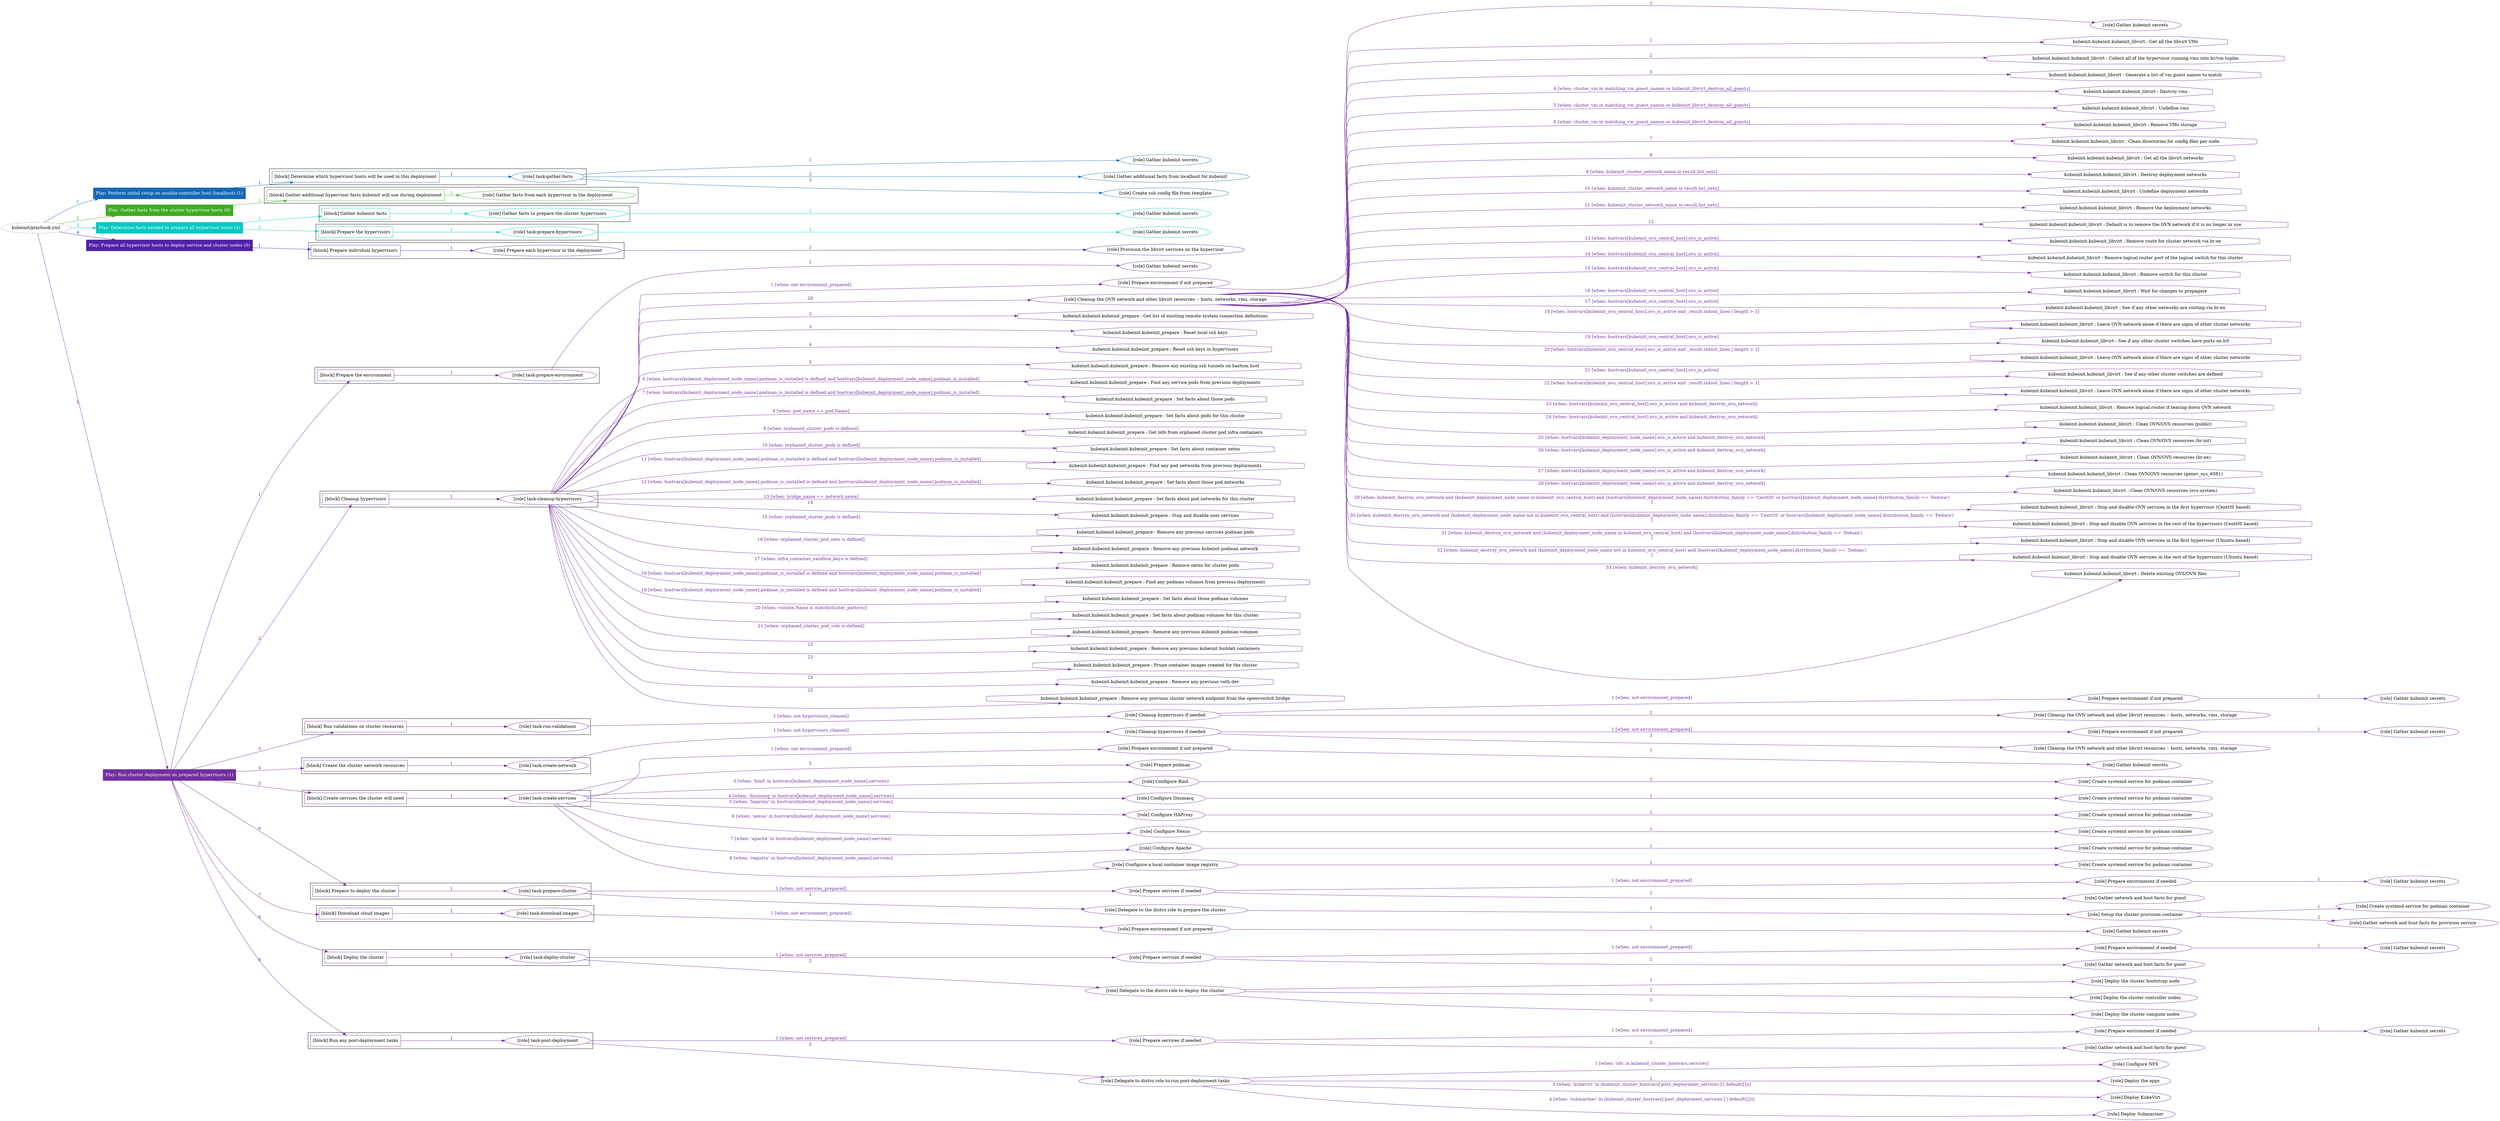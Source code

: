 digraph {
	graph [concentrate=true ordering=in rankdir=LR ratio=fill]
	edge [esep=5 sep=10]
	"kubeinit/playbook.yml" [URL="/home/runner/work/kubeinit/kubeinit/kubeinit/playbook.yml" id=playbook_803b93fe style=dotted]
	play_42861ff8 [label="Play: Perform initial setup on ansible-controller host (localhost) (1)" URL="/home/runner/work/kubeinit/kubeinit/kubeinit/playbook.yml" color="#1668b6" fontcolor="#ffffff" id=play_42861ff8 shape=box style=filled tooltip=localhost]
	"kubeinit/playbook.yml" -> play_42861ff8 [label="1 " color="#1668b6" fontcolor="#1668b6" id=edge_b8863118 labeltooltip="1 " tooltip="1 "]
	subgraph "Gather kubeinit secrets" {
		role_31242446 [label="[role] Gather kubeinit secrets" URL="/home/runner/.ansible/collections/ansible_collections/kubeinit/kubeinit/roles/kubeinit_prepare/tasks/build_hypervisors_group.yml" color="#1668b6" id=role_31242446 tooltip="Gather kubeinit secrets"]
	}
	subgraph "Gather additional facts from localhost for kubeinit" {
		role_e45637c9 [label="[role] Gather additional facts from localhost for kubeinit" URL="/home/runner/.ansible/collections/ansible_collections/kubeinit/kubeinit/roles/kubeinit_prepare/tasks/build_hypervisors_group.yml" color="#1668b6" id=role_e45637c9 tooltip="Gather additional facts from localhost for kubeinit"]
	}
	subgraph "Create ssh config file from template" {
		role_6dc9bbc0 [label="[role] Create ssh config file from template" URL="/home/runner/.ansible/collections/ansible_collections/kubeinit/kubeinit/roles/kubeinit_prepare/tasks/build_hypervisors_group.yml" color="#1668b6" id=role_6dc9bbc0 tooltip="Create ssh config file from template"]
	}
	subgraph "task-gather-facts" {
		role_99d437d2 [label="[role] task-gather-facts" URL="/home/runner/work/kubeinit/kubeinit/kubeinit/playbook.yml" color="#1668b6" id=role_99d437d2 tooltip="task-gather-facts"]
		role_99d437d2 -> role_31242446 [label="1 " color="#1668b6" fontcolor="#1668b6" id=edge_70b4eea4 labeltooltip="1 " tooltip="1 "]
		role_99d437d2 -> role_e45637c9 [label="2 " color="#1668b6" fontcolor="#1668b6" id=edge_89645dba labeltooltip="2 " tooltip="2 "]
		role_99d437d2 -> role_6dc9bbc0 [label="3 " color="#1668b6" fontcolor="#1668b6" id=edge_e6f3fd16 labeltooltip="3 " tooltip="3 "]
	}
	subgraph "Play: Perform initial setup on ansible-controller host (localhost) (1)" {
		play_42861ff8 -> block_f3074c90 [label=1 color="#1668b6" fontcolor="#1668b6" id=edge_ae6fe0d2 labeltooltip=1 tooltip=1]
		subgraph cluster_block_f3074c90 {
			block_f3074c90 [label="[block] Determine which hypervisor hosts will be used in this deployment" URL="/home/runner/work/kubeinit/kubeinit/kubeinit/playbook.yml" color="#1668b6" id=block_f3074c90 labeltooltip="Determine which hypervisor hosts will be used in this deployment" shape=box tooltip="Determine which hypervisor hosts will be used in this deployment"]
			block_f3074c90 -> role_99d437d2 [label="1 " color="#1668b6" fontcolor="#1668b6" id=edge_51244267 labeltooltip="1 " tooltip="1 "]
		}
	}
	play_8afd0693 [label="Play: Gather facts from the cluster hypervisor hosts (0)" URL="/home/runner/work/kubeinit/kubeinit/kubeinit/playbook.yml" color="#40aa22" fontcolor="#ffffff" id=play_8afd0693 shape=box style=filled tooltip="Play: Gather facts from the cluster hypervisor hosts (0)"]
	"kubeinit/playbook.yml" -> play_8afd0693 [label="2 " color="#40aa22" fontcolor="#40aa22" id=edge_b7df2646 labeltooltip="2 " tooltip="2 "]
	subgraph "Gather facts from each hypervisor in the deployment" {
		role_7c59d1f3 [label="[role] Gather facts from each hypervisor in the deployment" URL="/home/runner/work/kubeinit/kubeinit/kubeinit/playbook.yml" color="#40aa22" id=role_7c59d1f3 tooltip="Gather facts from each hypervisor in the deployment"]
	}
	subgraph "Play: Gather facts from the cluster hypervisor hosts (0)" {
		play_8afd0693 -> block_7b560a2b [label=1 color="#40aa22" fontcolor="#40aa22" id=edge_8b257b6e labeltooltip=1 tooltip=1]
		subgraph cluster_block_7b560a2b {
			block_7b560a2b [label="[block] Gather additional hypervisor facts kubeinit will use during deployment" URL="/home/runner/work/kubeinit/kubeinit/kubeinit/playbook.yml" color="#40aa22" id=block_7b560a2b labeltooltip="Gather additional hypervisor facts kubeinit will use during deployment" shape=box tooltip="Gather additional hypervisor facts kubeinit will use during deployment"]
			block_7b560a2b -> role_7c59d1f3 [label="1 " color="#40aa22" fontcolor="#40aa22" id=edge_e67ce572 labeltooltip="1 " tooltip="1 "]
		}
	}
	play_d6a610b9 [label="Play: Determine facts needed to prepare all hypervisor hosts (1)" URL="/home/runner/work/kubeinit/kubeinit/kubeinit/playbook.yml" color="#03c9c2" fontcolor="#ffffff" id=play_d6a610b9 shape=box style=filled tooltip=localhost]
	"kubeinit/playbook.yml" -> play_d6a610b9 [label="3 " color="#03c9c2" fontcolor="#03c9c2" id=edge_b2189a87 labeltooltip="3 " tooltip="3 "]
	subgraph "Gather kubeinit secrets" {
		role_78c5af60 [label="[role] Gather kubeinit secrets" URL="/home/runner/.ansible/collections/ansible_collections/kubeinit/kubeinit/roles/kubeinit_prepare/tasks/gather_kubeinit_facts.yml" color="#03c9c2" id=role_78c5af60 tooltip="Gather kubeinit secrets"]
	}
	subgraph "Gather facts to prepare the cluster hypervisors" {
		role_28674fb8 [label="[role] Gather facts to prepare the cluster hypervisors" URL="/home/runner/work/kubeinit/kubeinit/kubeinit/playbook.yml" color="#03c9c2" id=role_28674fb8 tooltip="Gather facts to prepare the cluster hypervisors"]
		role_28674fb8 -> role_78c5af60 [label="1 " color="#03c9c2" fontcolor="#03c9c2" id=edge_772f55ce labeltooltip="1 " tooltip="1 "]
	}
	subgraph "Gather kubeinit secrets" {
		role_21cab8d8 [label="[role] Gather kubeinit secrets" URL="/home/runner/.ansible/collections/ansible_collections/kubeinit/kubeinit/roles/kubeinit_prepare/tasks/gather_kubeinit_facts.yml" color="#03c9c2" id=role_21cab8d8 tooltip="Gather kubeinit secrets"]
	}
	subgraph "task-prepare-hypervisors" {
		role_6db6fa37 [label="[role] task-prepare-hypervisors" URL="/home/runner/work/kubeinit/kubeinit/kubeinit/playbook.yml" color="#03c9c2" id=role_6db6fa37 tooltip="task-prepare-hypervisors"]
		role_6db6fa37 -> role_21cab8d8 [label="1 " color="#03c9c2" fontcolor="#03c9c2" id=edge_8f536923 labeltooltip="1 " tooltip="1 "]
	}
	subgraph "Play: Determine facts needed to prepare all hypervisor hosts (1)" {
		play_d6a610b9 -> block_18bbd679 [label=1 color="#03c9c2" fontcolor="#03c9c2" id=edge_80ce0706 labeltooltip=1 tooltip=1]
		subgraph cluster_block_18bbd679 {
			block_18bbd679 [label="[block] Gather kubeinit facts" URL="/home/runner/work/kubeinit/kubeinit/kubeinit/playbook.yml" color="#03c9c2" id=block_18bbd679 labeltooltip="Gather kubeinit facts" shape=box tooltip="Gather kubeinit facts"]
			block_18bbd679 -> role_28674fb8 [label="1 " color="#03c9c2" fontcolor="#03c9c2" id=edge_44e6dbd9 labeltooltip="1 " tooltip="1 "]
		}
		play_d6a610b9 -> block_fb76abea [label=2 color="#03c9c2" fontcolor="#03c9c2" id=edge_c931286f labeltooltip=2 tooltip=2]
		subgraph cluster_block_fb76abea {
			block_fb76abea [label="[block] Prepare the hypervisors" URL="/home/runner/work/kubeinit/kubeinit/kubeinit/playbook.yml" color="#03c9c2" id=block_fb76abea labeltooltip="Prepare the hypervisors" shape=box tooltip="Prepare the hypervisors"]
			block_fb76abea -> role_6db6fa37 [label="1 " color="#03c9c2" fontcolor="#03c9c2" id=edge_207c90bc labeltooltip="1 " tooltip="1 "]
		}
	}
	play_da81d5a8 [label="Play: Prepare all hypervisor hosts to deploy service and cluster nodes (0)" URL="/home/runner/work/kubeinit/kubeinit/kubeinit/playbook.yml" color="#5022aa" fontcolor="#ffffff" id=play_da81d5a8 shape=box style=filled tooltip="Play: Prepare all hypervisor hosts to deploy service and cluster nodes (0)"]
	"kubeinit/playbook.yml" -> play_da81d5a8 [label="4 " color="#5022aa" fontcolor="#5022aa" id=edge_be58657a labeltooltip="4 " tooltip="4 "]
	subgraph "Provision the libvirt services on the hypervisor" {
		role_b71417e5 [label="[role] Provision the libvirt services on the hypervisor" URL="/home/runner/.ansible/collections/ansible_collections/kubeinit/kubeinit/roles/kubeinit_prepare/tasks/prepare_hypervisor.yml" color="#5022aa" id=role_b71417e5 tooltip="Provision the libvirt services on the hypervisor"]
	}
	subgraph "Prepare each hypervisor in the deployment" {
		role_c156c08e [label="[role] Prepare each hypervisor in the deployment" URL="/home/runner/work/kubeinit/kubeinit/kubeinit/playbook.yml" color="#5022aa" id=role_c156c08e tooltip="Prepare each hypervisor in the deployment"]
		role_c156c08e -> role_b71417e5 [label="1 " color="#5022aa" fontcolor="#5022aa" id=edge_d482fbf7 labeltooltip="1 " tooltip="1 "]
	}
	subgraph "Play: Prepare all hypervisor hosts to deploy service and cluster nodes (0)" {
		play_da81d5a8 -> block_7dca12e0 [label=1 color="#5022aa" fontcolor="#5022aa" id=edge_fb219a1e labeltooltip=1 tooltip=1]
		subgraph cluster_block_7dca12e0 {
			block_7dca12e0 [label="[block] Prepare individual hypervisors" URL="/home/runner/work/kubeinit/kubeinit/kubeinit/playbook.yml" color="#5022aa" id=block_7dca12e0 labeltooltip="Prepare individual hypervisors" shape=box tooltip="Prepare individual hypervisors"]
			block_7dca12e0 -> role_c156c08e [label="1 " color="#5022aa" fontcolor="#5022aa" id=edge_e0bfea68 labeltooltip="1 " tooltip="1 "]
		}
	}
	play_36105544 [label="Play: Run cluster deployment on prepared hypervisors (1)" URL="/home/runner/work/kubeinit/kubeinit/kubeinit/playbook.yml" color="#722e9e" fontcolor="#ffffff" id=play_36105544 shape=box style=filled tooltip=localhost]
	"kubeinit/playbook.yml" -> play_36105544 [label="5 " color="#722e9e" fontcolor="#722e9e" id=edge_e395c5c0 labeltooltip="5 " tooltip="5 "]
	subgraph "Gather kubeinit secrets" {
		role_54cfed3f [label="[role] Gather kubeinit secrets" URL="/home/runner/.ansible/collections/ansible_collections/kubeinit/kubeinit/roles/kubeinit_prepare/tasks/gather_kubeinit_facts.yml" color="#722e9e" id=role_54cfed3f tooltip="Gather kubeinit secrets"]
	}
	subgraph "task-prepare-environment" {
		role_5484dd09 [label="[role] task-prepare-environment" URL="/home/runner/work/kubeinit/kubeinit/kubeinit/playbook.yml" color="#722e9e" id=role_5484dd09 tooltip="task-prepare-environment"]
		role_5484dd09 -> role_54cfed3f [label="1 " color="#722e9e" fontcolor="#722e9e" id=edge_7d4ec893 labeltooltip="1 " tooltip="1 "]
	}
	subgraph "Gather kubeinit secrets" {
		role_aa4033d6 [label="[role] Gather kubeinit secrets" URL="/home/runner/.ansible/collections/ansible_collections/kubeinit/kubeinit/roles/kubeinit_prepare/tasks/gather_kubeinit_facts.yml" color="#722e9e" id=role_aa4033d6 tooltip="Gather kubeinit secrets"]
	}
	subgraph "Prepare environment if not prepared" {
		role_980f7bd6 [label="[role] Prepare environment if not prepared" URL="/home/runner/.ansible/collections/ansible_collections/kubeinit/kubeinit/roles/kubeinit_prepare/tasks/cleanup_hypervisors.yml" color="#722e9e" id=role_980f7bd6 tooltip="Prepare environment if not prepared"]
		role_980f7bd6 -> role_aa4033d6 [label="1 " color="#722e9e" fontcolor="#722e9e" id=edge_190969bc labeltooltip="1 " tooltip="1 "]
	}
	subgraph "Cleanup the OVN network and other libvirt resources -- hosts, networks, vms, storage" {
		role_468de917 [label="[role] Cleanup the OVN network and other libvirt resources -- hosts, networks, vms, storage" URL="/home/runner/.ansible/collections/ansible_collections/kubeinit/kubeinit/roles/kubeinit_prepare/tasks/cleanup_hypervisors.yml" color="#722e9e" id=role_468de917 tooltip="Cleanup the OVN network and other libvirt resources -- hosts, networks, vms, storage"]
		task_1dfd2f23 [label="kubeinit.kubeinit.kubeinit_libvirt : Get all the libvirt VMs" URL="/home/runner/.ansible/collections/ansible_collections/kubeinit/kubeinit/roles/kubeinit_libvirt/tasks/cleanup_libvirt.yml" color="#722e9e" id=task_1dfd2f23 shape=octagon tooltip="kubeinit.kubeinit.kubeinit_libvirt : Get all the libvirt VMs"]
		role_468de917 -> task_1dfd2f23 [label="1 " color="#722e9e" fontcolor="#722e9e" id=edge_fd0198b9 labeltooltip="1 " tooltip="1 "]
		task_9baf0ca1 [label="kubeinit.kubeinit.kubeinit_libvirt : Collect all of the hypervisor running vms into hv/vm tuples" URL="/home/runner/.ansible/collections/ansible_collections/kubeinit/kubeinit/roles/kubeinit_libvirt/tasks/cleanup_libvirt.yml" color="#722e9e" id=task_9baf0ca1 shape=octagon tooltip="kubeinit.kubeinit.kubeinit_libvirt : Collect all of the hypervisor running vms into hv/vm tuples"]
		role_468de917 -> task_9baf0ca1 [label="2 " color="#722e9e" fontcolor="#722e9e" id=edge_3c552a89 labeltooltip="2 " tooltip="2 "]
		task_7e0c2354 [label="kubeinit.kubeinit.kubeinit_libvirt : Generate a list of vm guest names to match" URL="/home/runner/.ansible/collections/ansible_collections/kubeinit/kubeinit/roles/kubeinit_libvirt/tasks/cleanup_libvirt.yml" color="#722e9e" id=task_7e0c2354 shape=octagon tooltip="kubeinit.kubeinit.kubeinit_libvirt : Generate a list of vm guest names to match"]
		role_468de917 -> task_7e0c2354 [label="3 " color="#722e9e" fontcolor="#722e9e" id=edge_e7721607 labeltooltip="3 " tooltip="3 "]
		task_27bb9422 [label="kubeinit.kubeinit.kubeinit_libvirt : Destroy vms" URL="/home/runner/.ansible/collections/ansible_collections/kubeinit/kubeinit/roles/kubeinit_libvirt/tasks/cleanup_libvirt.yml" color="#722e9e" id=task_27bb9422 shape=octagon tooltip="kubeinit.kubeinit.kubeinit_libvirt : Destroy vms"]
		role_468de917 -> task_27bb9422 [label="4 [when: cluster_vm in matching_vm_guest_names or kubeinit_libvirt_destroy_all_guests]" color="#722e9e" fontcolor="#722e9e" id=edge_6fe2845d labeltooltip="4 [when: cluster_vm in matching_vm_guest_names or kubeinit_libvirt_destroy_all_guests]" tooltip="4 [when: cluster_vm in matching_vm_guest_names or kubeinit_libvirt_destroy_all_guests]"]
		task_7a69bdc2 [label="kubeinit.kubeinit.kubeinit_libvirt : Undefine vms" URL="/home/runner/.ansible/collections/ansible_collections/kubeinit/kubeinit/roles/kubeinit_libvirt/tasks/cleanup_libvirt.yml" color="#722e9e" id=task_7a69bdc2 shape=octagon tooltip="kubeinit.kubeinit.kubeinit_libvirt : Undefine vms"]
		role_468de917 -> task_7a69bdc2 [label="5 [when: cluster_vm in matching_vm_guest_names or kubeinit_libvirt_destroy_all_guests]" color="#722e9e" fontcolor="#722e9e" id=edge_4bdfc146 labeltooltip="5 [when: cluster_vm in matching_vm_guest_names or kubeinit_libvirt_destroy_all_guests]" tooltip="5 [when: cluster_vm in matching_vm_guest_names or kubeinit_libvirt_destroy_all_guests]"]
		task_d96e720a [label="kubeinit.kubeinit.kubeinit_libvirt : Remove VMs storage" URL="/home/runner/.ansible/collections/ansible_collections/kubeinit/kubeinit/roles/kubeinit_libvirt/tasks/cleanup_libvirt.yml" color="#722e9e" id=task_d96e720a shape=octagon tooltip="kubeinit.kubeinit.kubeinit_libvirt : Remove VMs storage"]
		role_468de917 -> task_d96e720a [label="6 [when: cluster_vm in matching_vm_guest_names or kubeinit_libvirt_destroy_all_guests]" color="#722e9e" fontcolor="#722e9e" id=edge_79733bd9 labeltooltip="6 [when: cluster_vm in matching_vm_guest_names or kubeinit_libvirt_destroy_all_guests]" tooltip="6 [when: cluster_vm in matching_vm_guest_names or kubeinit_libvirt_destroy_all_guests]"]
		task_1e64d1bb [label="kubeinit.kubeinit.kubeinit_libvirt : Clean directories for config files per node" URL="/home/runner/.ansible/collections/ansible_collections/kubeinit/kubeinit/roles/kubeinit_libvirt/tasks/cleanup_libvirt.yml" color="#722e9e" id=task_1e64d1bb shape=octagon tooltip="kubeinit.kubeinit.kubeinit_libvirt : Clean directories for config files per node"]
		role_468de917 -> task_1e64d1bb [label="7 " color="#722e9e" fontcolor="#722e9e" id=edge_652579a5 labeltooltip="7 " tooltip="7 "]
		task_3cd21632 [label="kubeinit.kubeinit.kubeinit_libvirt : Get all the libvirt networks" URL="/home/runner/.ansible/collections/ansible_collections/kubeinit/kubeinit/roles/kubeinit_libvirt/tasks/cleanup_libvirt.yml" color="#722e9e" id=task_3cd21632 shape=octagon tooltip="kubeinit.kubeinit.kubeinit_libvirt : Get all the libvirt networks"]
		role_468de917 -> task_3cd21632 [label="8 " color="#722e9e" fontcolor="#722e9e" id=edge_8f112578 labeltooltip="8 " tooltip="8 "]
		task_b0cea8b4 [label="kubeinit.kubeinit.kubeinit_libvirt : Destroy deployment networks" URL="/home/runner/.ansible/collections/ansible_collections/kubeinit/kubeinit/roles/kubeinit_libvirt/tasks/cleanup_libvirt.yml" color="#722e9e" id=task_b0cea8b4 shape=octagon tooltip="kubeinit.kubeinit.kubeinit_libvirt : Destroy deployment networks"]
		role_468de917 -> task_b0cea8b4 [label="9 [when: kubeinit_cluster_network_name in result.list_nets]" color="#722e9e" fontcolor="#722e9e" id=edge_10827d36 labeltooltip="9 [when: kubeinit_cluster_network_name in result.list_nets]" tooltip="9 [when: kubeinit_cluster_network_name in result.list_nets]"]
		task_a95beedb [label="kubeinit.kubeinit.kubeinit_libvirt : Undefine deployment networks" URL="/home/runner/.ansible/collections/ansible_collections/kubeinit/kubeinit/roles/kubeinit_libvirt/tasks/cleanup_libvirt.yml" color="#722e9e" id=task_a95beedb shape=octagon tooltip="kubeinit.kubeinit.kubeinit_libvirt : Undefine deployment networks"]
		role_468de917 -> task_a95beedb [label="10 [when: kubeinit_cluster_network_name in result.list_nets]" color="#722e9e" fontcolor="#722e9e" id=edge_0e0cfecb labeltooltip="10 [when: kubeinit_cluster_network_name in result.list_nets]" tooltip="10 [when: kubeinit_cluster_network_name in result.list_nets]"]
		task_fb078ca1 [label="kubeinit.kubeinit.kubeinit_libvirt : Remove the deployment networks" URL="/home/runner/.ansible/collections/ansible_collections/kubeinit/kubeinit/roles/kubeinit_libvirt/tasks/cleanup_libvirt.yml" color="#722e9e" id=task_fb078ca1 shape=octagon tooltip="kubeinit.kubeinit.kubeinit_libvirt : Remove the deployment networks"]
		role_468de917 -> task_fb078ca1 [label="11 [when: kubeinit_cluster_network_name in result.list_nets]" color="#722e9e" fontcolor="#722e9e" id=edge_dca0cbf8 labeltooltip="11 [when: kubeinit_cluster_network_name in result.list_nets]" tooltip="11 [when: kubeinit_cluster_network_name in result.list_nets]"]
		task_ec2d07c6 [label="kubeinit.kubeinit.kubeinit_libvirt : Default is to remove the OVN network if it is no longer in use" URL="/home/runner/.ansible/collections/ansible_collections/kubeinit/kubeinit/roles/kubeinit_libvirt/tasks/cleanup_libvirt.yml" color="#722e9e" id=task_ec2d07c6 shape=octagon tooltip="kubeinit.kubeinit.kubeinit_libvirt : Default is to remove the OVN network if it is no longer in use"]
		role_468de917 -> task_ec2d07c6 [label="12 " color="#722e9e" fontcolor="#722e9e" id=edge_b040accd labeltooltip="12 " tooltip="12 "]
		task_1c4fd13f [label="kubeinit.kubeinit.kubeinit_libvirt : Remove route for cluster network via br-ex" URL="/home/runner/.ansible/collections/ansible_collections/kubeinit/kubeinit/roles/kubeinit_libvirt/tasks/cleanup_libvirt.yml" color="#722e9e" id=task_1c4fd13f shape=octagon tooltip="kubeinit.kubeinit.kubeinit_libvirt : Remove route for cluster network via br-ex"]
		role_468de917 -> task_1c4fd13f [label="13 [when: hostvars[kubeinit_ovn_central_host].ovs_is_active]" color="#722e9e" fontcolor="#722e9e" id=edge_692c8fed labeltooltip="13 [when: hostvars[kubeinit_ovn_central_host].ovs_is_active]" tooltip="13 [when: hostvars[kubeinit_ovn_central_host].ovs_is_active]"]
		task_4ab3b1d9 [label="kubeinit.kubeinit.kubeinit_libvirt : Remove logical router port of the logical switch for this cluster" URL="/home/runner/.ansible/collections/ansible_collections/kubeinit/kubeinit/roles/kubeinit_libvirt/tasks/cleanup_libvirt.yml" color="#722e9e" id=task_4ab3b1d9 shape=octagon tooltip="kubeinit.kubeinit.kubeinit_libvirt : Remove logical router port of the logical switch for this cluster"]
		role_468de917 -> task_4ab3b1d9 [label="14 [when: hostvars[kubeinit_ovn_central_host].ovs_is_active]" color="#722e9e" fontcolor="#722e9e" id=edge_2593dc1d labeltooltip="14 [when: hostvars[kubeinit_ovn_central_host].ovs_is_active]" tooltip="14 [when: hostvars[kubeinit_ovn_central_host].ovs_is_active]"]
		task_8e4919ea [label="kubeinit.kubeinit.kubeinit_libvirt : Remove switch for this cluster" URL="/home/runner/.ansible/collections/ansible_collections/kubeinit/kubeinit/roles/kubeinit_libvirt/tasks/cleanup_libvirt.yml" color="#722e9e" id=task_8e4919ea shape=octagon tooltip="kubeinit.kubeinit.kubeinit_libvirt : Remove switch for this cluster"]
		role_468de917 -> task_8e4919ea [label="15 [when: hostvars[kubeinit_ovn_central_host].ovs_is_active]" color="#722e9e" fontcolor="#722e9e" id=edge_24dbf541 labeltooltip="15 [when: hostvars[kubeinit_ovn_central_host].ovs_is_active]" tooltip="15 [when: hostvars[kubeinit_ovn_central_host].ovs_is_active]"]
		task_819af5c1 [label="kubeinit.kubeinit.kubeinit_libvirt : Wait for changes to propagate" URL="/home/runner/.ansible/collections/ansible_collections/kubeinit/kubeinit/roles/kubeinit_libvirt/tasks/cleanup_libvirt.yml" color="#722e9e" id=task_819af5c1 shape=octagon tooltip="kubeinit.kubeinit.kubeinit_libvirt : Wait for changes to propagate"]
		role_468de917 -> task_819af5c1 [label="16 [when: hostvars[kubeinit_ovn_central_host].ovs_is_active]" color="#722e9e" fontcolor="#722e9e" id=edge_9eac2123 labeltooltip="16 [when: hostvars[kubeinit_ovn_central_host].ovs_is_active]" tooltip="16 [when: hostvars[kubeinit_ovn_central_host].ovs_is_active]"]
		task_912e71a0 [label="kubeinit.kubeinit.kubeinit_libvirt : See if any other networks are routing via br-ex" URL="/home/runner/.ansible/collections/ansible_collections/kubeinit/kubeinit/roles/kubeinit_libvirt/tasks/cleanup_libvirt.yml" color="#722e9e" id=task_912e71a0 shape=octagon tooltip="kubeinit.kubeinit.kubeinit_libvirt : See if any other networks are routing via br-ex"]
		role_468de917 -> task_912e71a0 [label="17 [when: hostvars[kubeinit_ovn_central_host].ovs_is_active]" color="#722e9e" fontcolor="#722e9e" id=edge_ca826c97 labeltooltip="17 [when: hostvars[kubeinit_ovn_central_host].ovs_is_active]" tooltip="17 [when: hostvars[kubeinit_ovn_central_host].ovs_is_active]"]
		task_a2aa3a43 [label="kubeinit.kubeinit.kubeinit_libvirt : Leave OVN network alone if there are signs of other cluster networks" URL="/home/runner/.ansible/collections/ansible_collections/kubeinit/kubeinit/roles/kubeinit_libvirt/tasks/cleanup_libvirt.yml" color="#722e9e" id=task_a2aa3a43 shape=octagon tooltip="kubeinit.kubeinit.kubeinit_libvirt : Leave OVN network alone if there are signs of other cluster networks"]
		role_468de917 -> task_a2aa3a43 [label="18 [when: hostvars[kubeinit_ovn_central_host].ovs_is_active and _result.stdout_lines | length > 1]" color="#722e9e" fontcolor="#722e9e" id=edge_121e6fbe labeltooltip="18 [when: hostvars[kubeinit_ovn_central_host].ovs_is_active and _result.stdout_lines | length > 1]" tooltip="18 [when: hostvars[kubeinit_ovn_central_host].ovs_is_active and _result.stdout_lines | length > 1]"]
		task_e1072442 [label="kubeinit.kubeinit.kubeinit_libvirt : See if any other cluster switches have ports on lr0" URL="/home/runner/.ansible/collections/ansible_collections/kubeinit/kubeinit/roles/kubeinit_libvirt/tasks/cleanup_libvirt.yml" color="#722e9e" id=task_e1072442 shape=octagon tooltip="kubeinit.kubeinit.kubeinit_libvirt : See if any other cluster switches have ports on lr0"]
		role_468de917 -> task_e1072442 [label="19 [when: hostvars[kubeinit_ovn_central_host].ovs_is_active]" color="#722e9e" fontcolor="#722e9e" id=edge_4ddda3f9 labeltooltip="19 [when: hostvars[kubeinit_ovn_central_host].ovs_is_active]" tooltip="19 [when: hostvars[kubeinit_ovn_central_host].ovs_is_active]"]
		task_3f01fad7 [label="kubeinit.kubeinit.kubeinit_libvirt : Leave OVN network alone if there are signs of other cluster networks" URL="/home/runner/.ansible/collections/ansible_collections/kubeinit/kubeinit/roles/kubeinit_libvirt/tasks/cleanup_libvirt.yml" color="#722e9e" id=task_3f01fad7 shape=octagon tooltip="kubeinit.kubeinit.kubeinit_libvirt : Leave OVN network alone if there are signs of other cluster networks"]
		role_468de917 -> task_3f01fad7 [label="20 [when: hostvars[kubeinit_ovn_central_host].ovs_is_active and _result.stdout_lines | length > 1]" color="#722e9e" fontcolor="#722e9e" id=edge_08a1024e labeltooltip="20 [when: hostvars[kubeinit_ovn_central_host].ovs_is_active and _result.stdout_lines | length > 1]" tooltip="20 [when: hostvars[kubeinit_ovn_central_host].ovs_is_active and _result.stdout_lines | length > 1]"]
		task_3b97aa26 [label="kubeinit.kubeinit.kubeinit_libvirt : See if any other cluster switches are defined" URL="/home/runner/.ansible/collections/ansible_collections/kubeinit/kubeinit/roles/kubeinit_libvirt/tasks/cleanup_libvirt.yml" color="#722e9e" id=task_3b97aa26 shape=octagon tooltip="kubeinit.kubeinit.kubeinit_libvirt : See if any other cluster switches are defined"]
		role_468de917 -> task_3b97aa26 [label="21 [when: hostvars[kubeinit_ovn_central_host].ovs_is_active]" color="#722e9e" fontcolor="#722e9e" id=edge_bca12fbc labeltooltip="21 [when: hostvars[kubeinit_ovn_central_host].ovs_is_active]" tooltip="21 [when: hostvars[kubeinit_ovn_central_host].ovs_is_active]"]
		task_72660161 [label="kubeinit.kubeinit.kubeinit_libvirt : Leave OVN network alone if there are signs of other cluster networks" URL="/home/runner/.ansible/collections/ansible_collections/kubeinit/kubeinit/roles/kubeinit_libvirt/tasks/cleanup_libvirt.yml" color="#722e9e" id=task_72660161 shape=octagon tooltip="kubeinit.kubeinit.kubeinit_libvirt : Leave OVN network alone if there are signs of other cluster networks"]
		role_468de917 -> task_72660161 [label="22 [when: hostvars[kubeinit_ovn_central_host].ovs_is_active and _result.stdout_lines | length > 1]" color="#722e9e" fontcolor="#722e9e" id=edge_e06fa235 labeltooltip="22 [when: hostvars[kubeinit_ovn_central_host].ovs_is_active and _result.stdout_lines | length > 1]" tooltip="22 [when: hostvars[kubeinit_ovn_central_host].ovs_is_active and _result.stdout_lines | length > 1]"]
		task_45cf10ca [label="kubeinit.kubeinit.kubeinit_libvirt : Remove logical router if tearing down OVN network" URL="/home/runner/.ansible/collections/ansible_collections/kubeinit/kubeinit/roles/kubeinit_libvirt/tasks/cleanup_libvirt.yml" color="#722e9e" id=task_45cf10ca shape=octagon tooltip="kubeinit.kubeinit.kubeinit_libvirt : Remove logical router if tearing down OVN network"]
		role_468de917 -> task_45cf10ca [label="23 [when: hostvars[kubeinit_ovn_central_host].ovs_is_active and kubeinit_destroy_ovn_network]" color="#722e9e" fontcolor="#722e9e" id=edge_0747597a labeltooltip="23 [when: hostvars[kubeinit_ovn_central_host].ovs_is_active and kubeinit_destroy_ovn_network]" tooltip="23 [when: hostvars[kubeinit_ovn_central_host].ovs_is_active and kubeinit_destroy_ovn_network]"]
		task_69ffb10e [label="kubeinit.kubeinit.kubeinit_libvirt : Clean OVN/OVS resources (public)" URL="/home/runner/.ansible/collections/ansible_collections/kubeinit/kubeinit/roles/kubeinit_libvirt/tasks/cleanup_libvirt.yml" color="#722e9e" id=task_69ffb10e shape=octagon tooltip="kubeinit.kubeinit.kubeinit_libvirt : Clean OVN/OVS resources (public)"]
		role_468de917 -> task_69ffb10e [label="24 [when: hostvars[kubeinit_ovn_central_host].ovs_is_active and kubeinit_destroy_ovn_network]" color="#722e9e" fontcolor="#722e9e" id=edge_6d4f2b6a labeltooltip="24 [when: hostvars[kubeinit_ovn_central_host].ovs_is_active and kubeinit_destroy_ovn_network]" tooltip="24 [when: hostvars[kubeinit_ovn_central_host].ovs_is_active and kubeinit_destroy_ovn_network]"]
		task_0f5088f9 [label="kubeinit.kubeinit.kubeinit_libvirt : Clean OVN/OVS resources (br-int)" URL="/home/runner/.ansible/collections/ansible_collections/kubeinit/kubeinit/roles/kubeinit_libvirt/tasks/cleanup_libvirt.yml" color="#722e9e" id=task_0f5088f9 shape=octagon tooltip="kubeinit.kubeinit.kubeinit_libvirt : Clean OVN/OVS resources (br-int)"]
		role_468de917 -> task_0f5088f9 [label="25 [when: hostvars[kubeinit_deployment_node_name].ovs_is_active and kubeinit_destroy_ovn_network]" color="#722e9e" fontcolor="#722e9e" id=edge_449d0686 labeltooltip="25 [when: hostvars[kubeinit_deployment_node_name].ovs_is_active and kubeinit_destroy_ovn_network]" tooltip="25 [when: hostvars[kubeinit_deployment_node_name].ovs_is_active and kubeinit_destroy_ovn_network]"]
		task_880122fa [label="kubeinit.kubeinit.kubeinit_libvirt : Clean OVN/OVS resources (br-ex)" URL="/home/runner/.ansible/collections/ansible_collections/kubeinit/kubeinit/roles/kubeinit_libvirt/tasks/cleanup_libvirt.yml" color="#722e9e" id=task_880122fa shape=octagon tooltip="kubeinit.kubeinit.kubeinit_libvirt : Clean OVN/OVS resources (br-ex)"]
		role_468de917 -> task_880122fa [label="26 [when: hostvars[kubeinit_deployment_node_name].ovs_is_active and kubeinit_destroy_ovn_network]" color="#722e9e" fontcolor="#722e9e" id=edge_7a0e4ca1 labeltooltip="26 [when: hostvars[kubeinit_deployment_node_name].ovs_is_active and kubeinit_destroy_ovn_network]" tooltip="26 [when: hostvars[kubeinit_deployment_node_name].ovs_is_active and kubeinit_destroy_ovn_network]"]
		task_d011f0aa [label="kubeinit.kubeinit.kubeinit_libvirt : Clean OVN/OVS resources (genev_sys_6081)" URL="/home/runner/.ansible/collections/ansible_collections/kubeinit/kubeinit/roles/kubeinit_libvirt/tasks/cleanup_libvirt.yml" color="#722e9e" id=task_d011f0aa shape=octagon tooltip="kubeinit.kubeinit.kubeinit_libvirt : Clean OVN/OVS resources (genev_sys_6081)"]
		role_468de917 -> task_d011f0aa [label="27 [when: hostvars[kubeinit_deployment_node_name].ovs_is_active and kubeinit_destroy_ovn_network]" color="#722e9e" fontcolor="#722e9e" id=edge_bcfb5e6e labeltooltip="27 [when: hostvars[kubeinit_deployment_node_name].ovs_is_active and kubeinit_destroy_ovn_network]" tooltip="27 [when: hostvars[kubeinit_deployment_node_name].ovs_is_active and kubeinit_destroy_ovn_network]"]
		task_e50df6b7 [label="kubeinit.kubeinit.kubeinit_libvirt : Clean OVN/OVS resources (ovs-system)" URL="/home/runner/.ansible/collections/ansible_collections/kubeinit/kubeinit/roles/kubeinit_libvirt/tasks/cleanup_libvirt.yml" color="#722e9e" id=task_e50df6b7 shape=octagon tooltip="kubeinit.kubeinit.kubeinit_libvirt : Clean OVN/OVS resources (ovs-system)"]
		role_468de917 -> task_e50df6b7 [label="28 [when: hostvars[kubeinit_deployment_node_name].ovs_is_active and kubeinit_destroy_ovn_network]" color="#722e9e" fontcolor="#722e9e" id=edge_1f65cc28 labeltooltip="28 [when: hostvars[kubeinit_deployment_node_name].ovs_is_active and kubeinit_destroy_ovn_network]" tooltip="28 [when: hostvars[kubeinit_deployment_node_name].ovs_is_active and kubeinit_destroy_ovn_network]"]
		task_080a93fd [label="kubeinit.kubeinit.kubeinit_libvirt : Stop and disable OVN services in the first hypervisor (CentOS based)" URL="/home/runner/.ansible/collections/ansible_collections/kubeinit/kubeinit/roles/kubeinit_libvirt/tasks/cleanup_libvirt.yml" color="#722e9e" id=task_080a93fd shape=octagon tooltip="kubeinit.kubeinit.kubeinit_libvirt : Stop and disable OVN services in the first hypervisor (CentOS based)"]
		role_468de917 -> task_080a93fd [label="29 [when: kubeinit_destroy_ovn_network and (kubeinit_deployment_node_name in kubeinit_ovn_central_host) and (hostvars[kubeinit_deployment_node_name].distribution_family == 'CentOS' or hostvars[kubeinit_deployment_node_name].distribution_family == 'Fedora')
]" color="#722e9e" fontcolor="#722e9e" id=edge_d77e6eb1 labeltooltip="29 [when: kubeinit_destroy_ovn_network and (kubeinit_deployment_node_name in kubeinit_ovn_central_host) and (hostvars[kubeinit_deployment_node_name].distribution_family == 'CentOS' or hostvars[kubeinit_deployment_node_name].distribution_family == 'Fedora')
]" tooltip="29 [when: kubeinit_destroy_ovn_network and (kubeinit_deployment_node_name in kubeinit_ovn_central_host) and (hostvars[kubeinit_deployment_node_name].distribution_family == 'CentOS' or hostvars[kubeinit_deployment_node_name].distribution_family == 'Fedora')
]"]
		task_0658708e [label="kubeinit.kubeinit.kubeinit_libvirt : Stop and disable OVN services in the rest of the hypervisors (CentOS based)" URL="/home/runner/.ansible/collections/ansible_collections/kubeinit/kubeinit/roles/kubeinit_libvirt/tasks/cleanup_libvirt.yml" color="#722e9e" id=task_0658708e shape=octagon tooltip="kubeinit.kubeinit.kubeinit_libvirt : Stop and disable OVN services in the rest of the hypervisors (CentOS based)"]
		role_468de917 -> task_0658708e [label="30 [when: kubeinit_destroy_ovn_network and (kubeinit_deployment_node_name not in kubeinit_ovn_central_host) and (hostvars[kubeinit_deployment_node_name].distribution_family == 'CentOS' or hostvars[kubeinit_deployment_node_name].distribution_family == 'Fedora')
]" color="#722e9e" fontcolor="#722e9e" id=edge_730c543e labeltooltip="30 [when: kubeinit_destroy_ovn_network and (kubeinit_deployment_node_name not in kubeinit_ovn_central_host) and (hostvars[kubeinit_deployment_node_name].distribution_family == 'CentOS' or hostvars[kubeinit_deployment_node_name].distribution_family == 'Fedora')
]" tooltip="30 [when: kubeinit_destroy_ovn_network and (kubeinit_deployment_node_name not in kubeinit_ovn_central_host) and (hostvars[kubeinit_deployment_node_name].distribution_family == 'CentOS' or hostvars[kubeinit_deployment_node_name].distribution_family == 'Fedora')
]"]
		task_9550da18 [label="kubeinit.kubeinit.kubeinit_libvirt : Stop and disable OVN services in the first hypervisor (Ubuntu based)" URL="/home/runner/.ansible/collections/ansible_collections/kubeinit/kubeinit/roles/kubeinit_libvirt/tasks/cleanup_libvirt.yml" color="#722e9e" id=task_9550da18 shape=octagon tooltip="kubeinit.kubeinit.kubeinit_libvirt : Stop and disable OVN services in the first hypervisor (Ubuntu based)"]
		role_468de917 -> task_9550da18 [label="31 [when: kubeinit_destroy_ovn_network and (kubeinit_deployment_node_name in kubeinit_ovn_central_host) and (hostvars[kubeinit_deployment_node_name].distribution_family == 'Debian')
]" color="#722e9e" fontcolor="#722e9e" id=edge_04a2cf81 labeltooltip="31 [when: kubeinit_destroy_ovn_network and (kubeinit_deployment_node_name in kubeinit_ovn_central_host) and (hostvars[kubeinit_deployment_node_name].distribution_family == 'Debian')
]" tooltip="31 [when: kubeinit_destroy_ovn_network and (kubeinit_deployment_node_name in kubeinit_ovn_central_host) and (hostvars[kubeinit_deployment_node_name].distribution_family == 'Debian')
]"]
		task_23115fea [label="kubeinit.kubeinit.kubeinit_libvirt : Stop and disable OVN services in the rest of the hypervisors (Ubuntu based)" URL="/home/runner/.ansible/collections/ansible_collections/kubeinit/kubeinit/roles/kubeinit_libvirt/tasks/cleanup_libvirt.yml" color="#722e9e" id=task_23115fea shape=octagon tooltip="kubeinit.kubeinit.kubeinit_libvirt : Stop and disable OVN services in the rest of the hypervisors (Ubuntu based)"]
		role_468de917 -> task_23115fea [label="32 [when: kubeinit_destroy_ovn_network and (kubeinit_deployment_node_name not in kubeinit_ovn_central_host) and (hostvars[kubeinit_deployment_node_name].distribution_family == 'Debian')
]" color="#722e9e" fontcolor="#722e9e" id=edge_1cfa8fa9 labeltooltip="32 [when: kubeinit_destroy_ovn_network and (kubeinit_deployment_node_name not in kubeinit_ovn_central_host) and (hostvars[kubeinit_deployment_node_name].distribution_family == 'Debian')
]" tooltip="32 [when: kubeinit_destroy_ovn_network and (kubeinit_deployment_node_name not in kubeinit_ovn_central_host) and (hostvars[kubeinit_deployment_node_name].distribution_family == 'Debian')
]"]
		task_2ad84d20 [label="kubeinit.kubeinit.kubeinit_libvirt : Delete existing OVS/OVN files" URL="/home/runner/.ansible/collections/ansible_collections/kubeinit/kubeinit/roles/kubeinit_libvirt/tasks/cleanup_libvirt.yml" color="#722e9e" id=task_2ad84d20 shape=octagon tooltip="kubeinit.kubeinit.kubeinit_libvirt : Delete existing OVS/OVN files"]
		role_468de917 -> task_2ad84d20 [label="33 [when: kubeinit_destroy_ovn_network]" color="#722e9e" fontcolor="#722e9e" id=edge_5234da79 labeltooltip="33 [when: kubeinit_destroy_ovn_network]" tooltip="33 [when: kubeinit_destroy_ovn_network]"]
	}
	subgraph "task-cleanup-hypervisors" {
		role_a78f2d85 [label="[role] task-cleanup-hypervisors" URL="/home/runner/work/kubeinit/kubeinit/kubeinit/playbook.yml" color="#722e9e" id=role_a78f2d85 tooltip="task-cleanup-hypervisors"]
		role_a78f2d85 -> role_980f7bd6 [label="1 [when: not environment_prepared]" color="#722e9e" fontcolor="#722e9e" id=edge_97c9be95 labeltooltip="1 [when: not environment_prepared]" tooltip="1 [when: not environment_prepared]"]
		task_69d93bb1 [label="kubeinit.kubeinit.kubeinit_prepare : Get list of existing remote system connection definitions" URL="/home/runner/.ansible/collections/ansible_collections/kubeinit/kubeinit/roles/kubeinit_prepare/tasks/cleanup_hypervisors.yml" color="#722e9e" id=task_69d93bb1 shape=octagon tooltip="kubeinit.kubeinit.kubeinit_prepare : Get list of existing remote system connection definitions"]
		role_a78f2d85 -> task_69d93bb1 [label="2 " color="#722e9e" fontcolor="#722e9e" id=edge_76de4488 labeltooltip="2 " tooltip="2 "]
		task_2c274fcf [label="kubeinit.kubeinit.kubeinit_prepare : Reset local ssh keys" URL="/home/runner/.ansible/collections/ansible_collections/kubeinit/kubeinit/roles/kubeinit_prepare/tasks/cleanup_hypervisors.yml" color="#722e9e" id=task_2c274fcf shape=octagon tooltip="kubeinit.kubeinit.kubeinit_prepare : Reset local ssh keys"]
		role_a78f2d85 -> task_2c274fcf [label="3 " color="#722e9e" fontcolor="#722e9e" id=edge_7d049115 labeltooltip="3 " tooltip="3 "]
		task_27132023 [label="kubeinit.kubeinit.kubeinit_prepare : Reset ssh keys in hypervisors" URL="/home/runner/.ansible/collections/ansible_collections/kubeinit/kubeinit/roles/kubeinit_prepare/tasks/cleanup_hypervisors.yml" color="#722e9e" id=task_27132023 shape=octagon tooltip="kubeinit.kubeinit.kubeinit_prepare : Reset ssh keys in hypervisors"]
		role_a78f2d85 -> task_27132023 [label="4 " color="#722e9e" fontcolor="#722e9e" id=edge_e051a714 labeltooltip="4 " tooltip="4 "]
		task_fa318c27 [label="kubeinit.kubeinit.kubeinit_prepare : Remove any existing ssh tunnels on bastion host" URL="/home/runner/.ansible/collections/ansible_collections/kubeinit/kubeinit/roles/kubeinit_prepare/tasks/cleanup_hypervisors.yml" color="#722e9e" id=task_fa318c27 shape=octagon tooltip="kubeinit.kubeinit.kubeinit_prepare : Remove any existing ssh tunnels on bastion host"]
		role_a78f2d85 -> task_fa318c27 [label="5 " color="#722e9e" fontcolor="#722e9e" id=edge_bdabca9d labeltooltip="5 " tooltip="5 "]
		task_8f525479 [label="kubeinit.kubeinit.kubeinit_prepare : Find any service pods from previous deployments" URL="/home/runner/.ansible/collections/ansible_collections/kubeinit/kubeinit/roles/kubeinit_prepare/tasks/cleanup_hypervisors.yml" color="#722e9e" id=task_8f525479 shape=octagon tooltip="kubeinit.kubeinit.kubeinit_prepare : Find any service pods from previous deployments"]
		role_a78f2d85 -> task_8f525479 [label="6 [when: hostvars[kubeinit_deployment_node_name].podman_is_installed is defined and hostvars[kubeinit_deployment_node_name].podman_is_installed]" color="#722e9e" fontcolor="#722e9e" id=edge_1a270c10 labeltooltip="6 [when: hostvars[kubeinit_deployment_node_name].podman_is_installed is defined and hostvars[kubeinit_deployment_node_name].podman_is_installed]" tooltip="6 [when: hostvars[kubeinit_deployment_node_name].podman_is_installed is defined and hostvars[kubeinit_deployment_node_name].podman_is_installed]"]
		task_aa912045 [label="kubeinit.kubeinit.kubeinit_prepare : Set facts about those pods" URL="/home/runner/.ansible/collections/ansible_collections/kubeinit/kubeinit/roles/kubeinit_prepare/tasks/cleanup_hypervisors.yml" color="#722e9e" id=task_aa912045 shape=octagon tooltip="kubeinit.kubeinit.kubeinit_prepare : Set facts about those pods"]
		role_a78f2d85 -> task_aa912045 [label="7 [when: hostvars[kubeinit_deployment_node_name].podman_is_installed is defined and hostvars[kubeinit_deployment_node_name].podman_is_installed]" color="#722e9e" fontcolor="#722e9e" id=edge_943cfac2 labeltooltip="7 [when: hostvars[kubeinit_deployment_node_name].podman_is_installed is defined and hostvars[kubeinit_deployment_node_name].podman_is_installed]" tooltip="7 [when: hostvars[kubeinit_deployment_node_name].podman_is_installed is defined and hostvars[kubeinit_deployment_node_name].podman_is_installed]"]
		task_e8516705 [label="kubeinit.kubeinit.kubeinit_prepare : Set facts about pods for this cluster" URL="/home/runner/.ansible/collections/ansible_collections/kubeinit/kubeinit/roles/kubeinit_prepare/tasks/cleanup_hypervisors.yml" color="#722e9e" id=task_e8516705 shape=octagon tooltip="kubeinit.kubeinit.kubeinit_prepare : Set facts about pods for this cluster"]
		role_a78f2d85 -> task_e8516705 [label="8 [when: pod_name == pod.Name]" color="#722e9e" fontcolor="#722e9e" id=edge_45cfa96b labeltooltip="8 [when: pod_name == pod.Name]" tooltip="8 [when: pod_name == pod.Name]"]
		task_8b606f81 [label="kubeinit.kubeinit.kubeinit_prepare : Get info from orphaned cluster pod infra containers" URL="/home/runner/.ansible/collections/ansible_collections/kubeinit/kubeinit/roles/kubeinit_prepare/tasks/cleanup_hypervisors.yml" color="#722e9e" id=task_8b606f81 shape=octagon tooltip="kubeinit.kubeinit.kubeinit_prepare : Get info from orphaned cluster pod infra containers"]
		role_a78f2d85 -> task_8b606f81 [label="9 [when: orphaned_cluster_pods is defined]" color="#722e9e" fontcolor="#722e9e" id=edge_59cb0ec7 labeltooltip="9 [when: orphaned_cluster_pods is defined]" tooltip="9 [when: orphaned_cluster_pods is defined]"]
		task_a21d4fd2 [label="kubeinit.kubeinit.kubeinit_prepare : Set facts about container netns" URL="/home/runner/.ansible/collections/ansible_collections/kubeinit/kubeinit/roles/kubeinit_prepare/tasks/cleanup_hypervisors.yml" color="#722e9e" id=task_a21d4fd2 shape=octagon tooltip="kubeinit.kubeinit.kubeinit_prepare : Set facts about container netns"]
		role_a78f2d85 -> task_a21d4fd2 [label="10 [when: orphaned_cluster_pods is defined]" color="#722e9e" fontcolor="#722e9e" id=edge_758968aa labeltooltip="10 [when: orphaned_cluster_pods is defined]" tooltip="10 [when: orphaned_cluster_pods is defined]"]
		task_021ffad4 [label="kubeinit.kubeinit.kubeinit_prepare : Find any pod networks from previous deployments" URL="/home/runner/.ansible/collections/ansible_collections/kubeinit/kubeinit/roles/kubeinit_prepare/tasks/cleanup_hypervisors.yml" color="#722e9e" id=task_021ffad4 shape=octagon tooltip="kubeinit.kubeinit.kubeinit_prepare : Find any pod networks from previous deployments"]
		role_a78f2d85 -> task_021ffad4 [label="11 [when: hostvars[kubeinit_deployment_node_name].podman_is_installed is defined and hostvars[kubeinit_deployment_node_name].podman_is_installed]" color="#722e9e" fontcolor="#722e9e" id=edge_feb7872b labeltooltip="11 [when: hostvars[kubeinit_deployment_node_name].podman_is_installed is defined and hostvars[kubeinit_deployment_node_name].podman_is_installed]" tooltip="11 [when: hostvars[kubeinit_deployment_node_name].podman_is_installed is defined and hostvars[kubeinit_deployment_node_name].podman_is_installed]"]
		task_c0595c28 [label="kubeinit.kubeinit.kubeinit_prepare : Set facts about those pod networks" URL="/home/runner/.ansible/collections/ansible_collections/kubeinit/kubeinit/roles/kubeinit_prepare/tasks/cleanup_hypervisors.yml" color="#722e9e" id=task_c0595c28 shape=octagon tooltip="kubeinit.kubeinit.kubeinit_prepare : Set facts about those pod networks"]
		role_a78f2d85 -> task_c0595c28 [label="12 [when: hostvars[kubeinit_deployment_node_name].podman_is_installed is defined and hostvars[kubeinit_deployment_node_name].podman_is_installed]" color="#722e9e" fontcolor="#722e9e" id=edge_d30a4e9e labeltooltip="12 [when: hostvars[kubeinit_deployment_node_name].podman_is_installed is defined and hostvars[kubeinit_deployment_node_name].podman_is_installed]" tooltip="12 [when: hostvars[kubeinit_deployment_node_name].podman_is_installed is defined and hostvars[kubeinit_deployment_node_name].podman_is_installed]"]
		task_252f7822 [label="kubeinit.kubeinit.kubeinit_prepare : Set facts about pod networks for this cluster" URL="/home/runner/.ansible/collections/ansible_collections/kubeinit/kubeinit/roles/kubeinit_prepare/tasks/cleanup_hypervisors.yml" color="#722e9e" id=task_252f7822 shape=octagon tooltip="kubeinit.kubeinit.kubeinit_prepare : Set facts about pod networks for this cluster"]
		role_a78f2d85 -> task_252f7822 [label="13 [when: bridge_name == network.name]" color="#722e9e" fontcolor="#722e9e" id=edge_17a43eab labeltooltip="13 [when: bridge_name == network.name]" tooltip="13 [when: bridge_name == network.name]"]
		task_147e0420 [label="kubeinit.kubeinit.kubeinit_prepare : Stop and disable user services" URL="/home/runner/.ansible/collections/ansible_collections/kubeinit/kubeinit/roles/kubeinit_prepare/tasks/cleanup_hypervisors.yml" color="#722e9e" id=task_147e0420 shape=octagon tooltip="kubeinit.kubeinit.kubeinit_prepare : Stop and disable user services"]
		role_a78f2d85 -> task_147e0420 [label="14 " color="#722e9e" fontcolor="#722e9e" id=edge_add66934 labeltooltip="14 " tooltip="14 "]
		task_a697e110 [label="kubeinit.kubeinit.kubeinit_prepare : Remove any previous services podman pods" URL="/home/runner/.ansible/collections/ansible_collections/kubeinit/kubeinit/roles/kubeinit_prepare/tasks/cleanup_hypervisors.yml" color="#722e9e" id=task_a697e110 shape=octagon tooltip="kubeinit.kubeinit.kubeinit_prepare : Remove any previous services podman pods"]
		role_a78f2d85 -> task_a697e110 [label="15 [when: orphaned_cluster_pods is defined]" color="#722e9e" fontcolor="#722e9e" id=edge_4a8802c6 labeltooltip="15 [when: orphaned_cluster_pods is defined]" tooltip="15 [when: orphaned_cluster_pods is defined]"]
		task_8c4b0f4e [label="kubeinit.kubeinit.kubeinit_prepare : Remove any previous kubeinit podman network" URL="/home/runner/.ansible/collections/ansible_collections/kubeinit/kubeinit/roles/kubeinit_prepare/tasks/cleanup_hypervisors.yml" color="#722e9e" id=task_8c4b0f4e shape=octagon tooltip="kubeinit.kubeinit.kubeinit_prepare : Remove any previous kubeinit podman network"]
		role_a78f2d85 -> task_8c4b0f4e [label="16 [when: orphaned_cluster_pod_nets is defined]" color="#722e9e" fontcolor="#722e9e" id=edge_cdfa8a57 labeltooltip="16 [when: orphaned_cluster_pod_nets is defined]" tooltip="16 [when: orphaned_cluster_pod_nets is defined]"]
		task_bb6b84c8 [label="kubeinit.kubeinit.kubeinit_prepare : Remove netns for cluster pods" URL="/home/runner/.ansible/collections/ansible_collections/kubeinit/kubeinit/roles/kubeinit_prepare/tasks/cleanup_hypervisors.yml" color="#722e9e" id=task_bb6b84c8 shape=octagon tooltip="kubeinit.kubeinit.kubeinit_prepare : Remove netns for cluster pods"]
		role_a78f2d85 -> task_bb6b84c8 [label="17 [when: infra_container_sandbox_keys is defined]" color="#722e9e" fontcolor="#722e9e" id=edge_2cff8b31 labeltooltip="17 [when: infra_container_sandbox_keys is defined]" tooltip="17 [when: infra_container_sandbox_keys is defined]"]
		task_81008ca3 [label="kubeinit.kubeinit.kubeinit_prepare : Find any podman volumes from previous deployments" URL="/home/runner/.ansible/collections/ansible_collections/kubeinit/kubeinit/roles/kubeinit_prepare/tasks/cleanup_hypervisors.yml" color="#722e9e" id=task_81008ca3 shape=octagon tooltip="kubeinit.kubeinit.kubeinit_prepare : Find any podman volumes from previous deployments"]
		role_a78f2d85 -> task_81008ca3 [label="18 [when: hostvars[kubeinit_deployment_node_name].podman_is_installed is defined and hostvars[kubeinit_deployment_node_name].podman_is_installed]" color="#722e9e" fontcolor="#722e9e" id=edge_4671c24b labeltooltip="18 [when: hostvars[kubeinit_deployment_node_name].podman_is_installed is defined and hostvars[kubeinit_deployment_node_name].podman_is_installed]" tooltip="18 [when: hostvars[kubeinit_deployment_node_name].podman_is_installed is defined and hostvars[kubeinit_deployment_node_name].podman_is_installed]"]
		task_c026bcdf [label="kubeinit.kubeinit.kubeinit_prepare : Set facts about those podman volumes" URL="/home/runner/.ansible/collections/ansible_collections/kubeinit/kubeinit/roles/kubeinit_prepare/tasks/cleanup_hypervisors.yml" color="#722e9e" id=task_c026bcdf shape=octagon tooltip="kubeinit.kubeinit.kubeinit_prepare : Set facts about those podman volumes"]
		role_a78f2d85 -> task_c026bcdf [label="19 [when: hostvars[kubeinit_deployment_node_name].podman_is_installed is defined and hostvars[kubeinit_deployment_node_name].podman_is_installed]" color="#722e9e" fontcolor="#722e9e" id=edge_201105f6 labeltooltip="19 [when: hostvars[kubeinit_deployment_node_name].podman_is_installed is defined and hostvars[kubeinit_deployment_node_name].podman_is_installed]" tooltip="19 [when: hostvars[kubeinit_deployment_node_name].podman_is_installed is defined and hostvars[kubeinit_deployment_node_name].podman_is_installed]"]
		task_65223459 [label="kubeinit.kubeinit.kubeinit_prepare : Set facts about podman volumes for this cluster" URL="/home/runner/.ansible/collections/ansible_collections/kubeinit/kubeinit/roles/kubeinit_prepare/tasks/cleanup_hypervisors.yml" color="#722e9e" id=task_65223459 shape=octagon tooltip="kubeinit.kubeinit.kubeinit_prepare : Set facts about podman volumes for this cluster"]
		role_a78f2d85 -> task_65223459 [label="20 [when: volume.Name is match(cluster_pattern)]" color="#722e9e" fontcolor="#722e9e" id=edge_1f34c7f1 labeltooltip="20 [when: volume.Name is match(cluster_pattern)]" tooltip="20 [when: volume.Name is match(cluster_pattern)]"]
		task_86dcd245 [label="kubeinit.kubeinit.kubeinit_prepare : Remove any previous kubeinit podman volumes" URL="/home/runner/.ansible/collections/ansible_collections/kubeinit/kubeinit/roles/kubeinit_prepare/tasks/cleanup_hypervisors.yml" color="#722e9e" id=task_86dcd245 shape=octagon tooltip="kubeinit.kubeinit.kubeinit_prepare : Remove any previous kubeinit podman volumes"]
		role_a78f2d85 -> task_86dcd245 [label="21 [when: orphaned_cluster_pod_vols is defined]" color="#722e9e" fontcolor="#722e9e" id=edge_f26c1100 labeltooltip="21 [when: orphaned_cluster_pod_vols is defined]" tooltip="21 [when: orphaned_cluster_pod_vols is defined]"]
		task_c3ca7442 [label="kubeinit.kubeinit.kubeinit_prepare : Remove any previous kubeinit buildah containers" URL="/home/runner/.ansible/collections/ansible_collections/kubeinit/kubeinit/roles/kubeinit_prepare/tasks/cleanup_hypervisors.yml" color="#722e9e" id=task_c3ca7442 shape=octagon tooltip="kubeinit.kubeinit.kubeinit_prepare : Remove any previous kubeinit buildah containers"]
		role_a78f2d85 -> task_c3ca7442 [label="22 " color="#722e9e" fontcolor="#722e9e" id=edge_e3a5b3af labeltooltip="22 " tooltip="22 "]
		task_48b456a7 [label="kubeinit.kubeinit.kubeinit_prepare : Prune container images created for the cluster" URL="/home/runner/.ansible/collections/ansible_collections/kubeinit/kubeinit/roles/kubeinit_prepare/tasks/cleanup_hypervisors.yml" color="#722e9e" id=task_48b456a7 shape=octagon tooltip="kubeinit.kubeinit.kubeinit_prepare : Prune container images created for the cluster"]
		role_a78f2d85 -> task_48b456a7 [label="23 " color="#722e9e" fontcolor="#722e9e" id=edge_9b97d3ac labeltooltip="23 " tooltip="23 "]
		task_172e101d [label="kubeinit.kubeinit.kubeinit_prepare : Remove any previous veth dev" URL="/home/runner/.ansible/collections/ansible_collections/kubeinit/kubeinit/roles/kubeinit_prepare/tasks/cleanup_hypervisors.yml" color="#722e9e" id=task_172e101d shape=octagon tooltip="kubeinit.kubeinit.kubeinit_prepare : Remove any previous veth dev"]
		role_a78f2d85 -> task_172e101d [label="24 " color="#722e9e" fontcolor="#722e9e" id=edge_47b0adb5 labeltooltip="24 " tooltip="24 "]
		task_2581e61a [label="kubeinit.kubeinit.kubeinit_prepare : Remove any previous cluster network endpoint from the openvswitch bridge" URL="/home/runner/.ansible/collections/ansible_collections/kubeinit/kubeinit/roles/kubeinit_prepare/tasks/cleanup_hypervisors.yml" color="#722e9e" id=task_2581e61a shape=octagon tooltip="kubeinit.kubeinit.kubeinit_prepare : Remove any previous cluster network endpoint from the openvswitch bridge"]
		role_a78f2d85 -> task_2581e61a [label="25 " color="#722e9e" fontcolor="#722e9e" id=edge_3eb02ca0 labeltooltip="25 " tooltip="25 "]
		role_a78f2d85 -> role_468de917 [label="26 " color="#722e9e" fontcolor="#722e9e" id=edge_790e0a0b labeltooltip="26 " tooltip="26 "]
	}
	subgraph "Gather kubeinit secrets" {
		role_d94dae17 [label="[role] Gather kubeinit secrets" URL="/home/runner/.ansible/collections/ansible_collections/kubeinit/kubeinit/roles/kubeinit_prepare/tasks/gather_kubeinit_facts.yml" color="#722e9e" id=role_d94dae17 tooltip="Gather kubeinit secrets"]
	}
	subgraph "Prepare environment if not prepared" {
		role_d6605d10 [label="[role] Prepare environment if not prepared" URL="/home/runner/.ansible/collections/ansible_collections/kubeinit/kubeinit/roles/kubeinit_prepare/tasks/cleanup_hypervisors.yml" color="#722e9e" id=role_d6605d10 tooltip="Prepare environment if not prepared"]
		role_d6605d10 -> role_d94dae17 [label="1 " color="#722e9e" fontcolor="#722e9e" id=edge_804e0936 labeltooltip="1 " tooltip="1 "]
	}
	subgraph "Cleanup the OVN network and other libvirt resources -- hosts, networks, vms, storage" {
		role_fe52a0e6 [label="[role] Cleanup the OVN network and other libvirt resources -- hosts, networks, vms, storage" URL="/home/runner/.ansible/collections/ansible_collections/kubeinit/kubeinit/roles/kubeinit_prepare/tasks/cleanup_hypervisors.yml" color="#722e9e" id=role_fe52a0e6 tooltip="Cleanup the OVN network and other libvirt resources -- hosts, networks, vms, storage"]
	}
	subgraph "Cleanup hypervisors if needed" {
		role_e3498624 [label="[role] Cleanup hypervisors if needed" URL="/home/runner/.ansible/collections/ansible_collections/kubeinit/kubeinit/roles/kubeinit_validations/tasks/main.yml" color="#722e9e" id=role_e3498624 tooltip="Cleanup hypervisors if needed"]
		role_e3498624 -> role_d6605d10 [label="1 [when: not environment_prepared]" color="#722e9e" fontcolor="#722e9e" id=edge_7bd46c42 labeltooltip="1 [when: not environment_prepared]" tooltip="1 [when: not environment_prepared]"]
		role_e3498624 -> role_fe52a0e6 [label="2 " color="#722e9e" fontcolor="#722e9e" id=edge_db7989b6 labeltooltip="2 " tooltip="2 "]
	}
	subgraph "task-run-validations" {
		role_5d100b51 [label="[role] task-run-validations" URL="/home/runner/work/kubeinit/kubeinit/kubeinit/playbook.yml" color="#722e9e" id=role_5d100b51 tooltip="task-run-validations"]
		role_5d100b51 -> role_e3498624 [label="1 [when: not hypervisors_cleaned]" color="#722e9e" fontcolor="#722e9e" id=edge_cf2b11da labeltooltip="1 [when: not hypervisors_cleaned]" tooltip="1 [when: not hypervisors_cleaned]"]
	}
	subgraph "Gather kubeinit secrets" {
		role_b9235a12 [label="[role] Gather kubeinit secrets" URL="/home/runner/.ansible/collections/ansible_collections/kubeinit/kubeinit/roles/kubeinit_prepare/tasks/gather_kubeinit_facts.yml" color="#722e9e" id=role_b9235a12 tooltip="Gather kubeinit secrets"]
	}
	subgraph "Prepare environment if not prepared" {
		role_3a753d2d [label="[role] Prepare environment if not prepared" URL="/home/runner/.ansible/collections/ansible_collections/kubeinit/kubeinit/roles/kubeinit_prepare/tasks/cleanup_hypervisors.yml" color="#722e9e" id=role_3a753d2d tooltip="Prepare environment if not prepared"]
		role_3a753d2d -> role_b9235a12 [label="1 " color="#722e9e" fontcolor="#722e9e" id=edge_bb1f6368 labeltooltip="1 " tooltip="1 "]
	}
	subgraph "Cleanup the OVN network and other libvirt resources -- hosts, networks, vms, storage" {
		role_3215405b [label="[role] Cleanup the OVN network and other libvirt resources -- hosts, networks, vms, storage" URL="/home/runner/.ansible/collections/ansible_collections/kubeinit/kubeinit/roles/kubeinit_prepare/tasks/cleanup_hypervisors.yml" color="#722e9e" id=role_3215405b tooltip="Cleanup the OVN network and other libvirt resources -- hosts, networks, vms, storage"]
	}
	subgraph "Cleanup hypervisors if needed" {
		role_0935882e [label="[role] Cleanup hypervisors if needed" URL="/home/runner/.ansible/collections/ansible_collections/kubeinit/kubeinit/roles/kubeinit_libvirt/tasks/create_network.yml" color="#722e9e" id=role_0935882e tooltip="Cleanup hypervisors if needed"]
		role_0935882e -> role_3a753d2d [label="1 [when: not environment_prepared]" color="#722e9e" fontcolor="#722e9e" id=edge_b15a3ddb labeltooltip="1 [when: not environment_prepared]" tooltip="1 [when: not environment_prepared]"]
		role_0935882e -> role_3215405b [label="2 " color="#722e9e" fontcolor="#722e9e" id=edge_0014395c labeltooltip="2 " tooltip="2 "]
	}
	subgraph "task-create-network" {
		role_a88ca471 [label="[role] task-create-network" URL="/home/runner/work/kubeinit/kubeinit/kubeinit/playbook.yml" color="#722e9e" id=role_a88ca471 tooltip="task-create-network"]
		role_a88ca471 -> role_0935882e [label="1 [when: not hypervisors_cleaned]" color="#722e9e" fontcolor="#722e9e" id=edge_c2348581 labeltooltip="1 [when: not hypervisors_cleaned]" tooltip="1 [when: not hypervisors_cleaned]"]
	}
	subgraph "Gather kubeinit secrets" {
		role_4aecf888 [label="[role] Gather kubeinit secrets" URL="/home/runner/.ansible/collections/ansible_collections/kubeinit/kubeinit/roles/kubeinit_prepare/tasks/gather_kubeinit_facts.yml" color="#722e9e" id=role_4aecf888 tooltip="Gather kubeinit secrets"]
	}
	subgraph "Prepare environment if not prepared" {
		role_2b8e88f5 [label="[role] Prepare environment if not prepared" URL="/home/runner/.ansible/collections/ansible_collections/kubeinit/kubeinit/roles/kubeinit_services/tasks/main.yml" color="#722e9e" id=role_2b8e88f5 tooltip="Prepare environment if not prepared"]
		role_2b8e88f5 -> role_4aecf888 [label="1 " color="#722e9e" fontcolor="#722e9e" id=edge_d68e2766 labeltooltip="1 " tooltip="1 "]
	}
	subgraph "Prepare podman" {
		role_e8151710 [label="[role] Prepare podman" URL="/home/runner/.ansible/collections/ansible_collections/kubeinit/kubeinit/roles/kubeinit_services/tasks/00_create_service_pod.yml" color="#722e9e" id=role_e8151710 tooltip="Prepare podman"]
	}
	subgraph "Create systemd service for podman container" {
		role_795d07c5 [label="[role] Create systemd service for podman container" URL="/home/runner/.ansible/collections/ansible_collections/kubeinit/kubeinit/roles/kubeinit_bind/tasks/main.yml" color="#722e9e" id=role_795d07c5 tooltip="Create systemd service for podman container"]
	}
	subgraph "Configure Bind" {
		role_6e61b85f [label="[role] Configure Bind" URL="/home/runner/.ansible/collections/ansible_collections/kubeinit/kubeinit/roles/kubeinit_services/tasks/start_services_containers.yml" color="#722e9e" id=role_6e61b85f tooltip="Configure Bind"]
		role_6e61b85f -> role_795d07c5 [label="1 " color="#722e9e" fontcolor="#722e9e" id=edge_b27d3208 labeltooltip="1 " tooltip="1 "]
	}
	subgraph "Create systemd service for podman container" {
		role_d4a317e7 [label="[role] Create systemd service for podman container" URL="/home/runner/.ansible/collections/ansible_collections/kubeinit/kubeinit/roles/kubeinit_dnsmasq/tasks/main.yml" color="#722e9e" id=role_d4a317e7 tooltip="Create systemd service for podman container"]
	}
	subgraph "Configure Dnsmasq" {
		role_75edd6bb [label="[role] Configure Dnsmasq" URL="/home/runner/.ansible/collections/ansible_collections/kubeinit/kubeinit/roles/kubeinit_services/tasks/start_services_containers.yml" color="#722e9e" id=role_75edd6bb tooltip="Configure Dnsmasq"]
		role_75edd6bb -> role_d4a317e7 [label="1 " color="#722e9e" fontcolor="#722e9e" id=edge_c3f2a28f labeltooltip="1 " tooltip="1 "]
	}
	subgraph "Create systemd service for podman container" {
		role_7d1937de [label="[role] Create systemd service for podman container" URL="/home/runner/.ansible/collections/ansible_collections/kubeinit/kubeinit/roles/kubeinit_haproxy/tasks/main.yml" color="#722e9e" id=role_7d1937de tooltip="Create systemd service for podman container"]
	}
	subgraph "Configure HAProxy" {
		role_cd62c058 [label="[role] Configure HAProxy" URL="/home/runner/.ansible/collections/ansible_collections/kubeinit/kubeinit/roles/kubeinit_services/tasks/start_services_containers.yml" color="#722e9e" id=role_cd62c058 tooltip="Configure HAProxy"]
		role_cd62c058 -> role_7d1937de [label="1 " color="#722e9e" fontcolor="#722e9e" id=edge_f086d0f7 labeltooltip="1 " tooltip="1 "]
	}
	subgraph "Create systemd service for podman container" {
		role_ecc5de38 [label="[role] Create systemd service for podman container" URL="/home/runner/.ansible/collections/ansible_collections/kubeinit/kubeinit/roles/kubeinit_nexus/tasks/main.yml" color="#722e9e" id=role_ecc5de38 tooltip="Create systemd service for podman container"]
	}
	subgraph "Configure Nexus" {
		role_808a5b7c [label="[role] Configure Nexus" URL="/home/runner/.ansible/collections/ansible_collections/kubeinit/kubeinit/roles/kubeinit_services/tasks/start_services_containers.yml" color="#722e9e" id=role_808a5b7c tooltip="Configure Nexus"]
		role_808a5b7c -> role_ecc5de38 [label="1 " color="#722e9e" fontcolor="#722e9e" id=edge_9f1d0441 labeltooltip="1 " tooltip="1 "]
	}
	subgraph "Create systemd service for podman container" {
		role_5c838584 [label="[role] Create systemd service for podman container" URL="/home/runner/.ansible/collections/ansible_collections/kubeinit/kubeinit/roles/kubeinit_apache/tasks/main.yml" color="#722e9e" id=role_5c838584 tooltip="Create systemd service for podman container"]
	}
	subgraph "Configure Apache" {
		role_950b821c [label="[role] Configure Apache" URL="/home/runner/.ansible/collections/ansible_collections/kubeinit/kubeinit/roles/kubeinit_services/tasks/start_services_containers.yml" color="#722e9e" id=role_950b821c tooltip="Configure Apache"]
		role_950b821c -> role_5c838584 [label="1 " color="#722e9e" fontcolor="#722e9e" id=edge_4a923784 labeltooltip="1 " tooltip="1 "]
	}
	subgraph "Create systemd service for podman container" {
		role_f1dcad49 [label="[role] Create systemd service for podman container" URL="/home/runner/.ansible/collections/ansible_collections/kubeinit/kubeinit/roles/kubeinit_registry/tasks/main.yml" color="#722e9e" id=role_f1dcad49 tooltip="Create systemd service for podman container"]
	}
	subgraph "Configure a local container image registry" {
		role_effdd856 [label="[role] Configure a local container image registry" URL="/home/runner/.ansible/collections/ansible_collections/kubeinit/kubeinit/roles/kubeinit_services/tasks/start_services_containers.yml" color="#722e9e" id=role_effdd856 tooltip="Configure a local container image registry"]
		role_effdd856 -> role_f1dcad49 [label="1 " color="#722e9e" fontcolor="#722e9e" id=edge_085d88e2 labeltooltip="1 " tooltip="1 "]
	}
	subgraph "task-create-services" {
		role_c451cc20 [label="[role] task-create-services" URL="/home/runner/work/kubeinit/kubeinit/kubeinit/playbook.yml" color="#722e9e" id=role_c451cc20 tooltip="task-create-services"]
		role_c451cc20 -> role_2b8e88f5 [label="1 [when: not environment_prepared]" color="#722e9e" fontcolor="#722e9e" id=edge_3997171a labeltooltip="1 [when: not environment_prepared]" tooltip="1 [when: not environment_prepared]"]
		role_c451cc20 -> role_e8151710 [label="2 " color="#722e9e" fontcolor="#722e9e" id=edge_d9b7fc6a labeltooltip="2 " tooltip="2 "]
		role_c451cc20 -> role_6e61b85f [label="3 [when: 'bind' in hostvars[kubeinit_deployment_node_name].services]" color="#722e9e" fontcolor="#722e9e" id=edge_8bd133f7 labeltooltip="3 [when: 'bind' in hostvars[kubeinit_deployment_node_name].services]" tooltip="3 [when: 'bind' in hostvars[kubeinit_deployment_node_name].services]"]
		role_c451cc20 -> role_75edd6bb [label="4 [when: 'dnsmasq' in hostvars[kubeinit_deployment_node_name].services]" color="#722e9e" fontcolor="#722e9e" id=edge_e9e0a2d9 labeltooltip="4 [when: 'dnsmasq' in hostvars[kubeinit_deployment_node_name].services]" tooltip="4 [when: 'dnsmasq' in hostvars[kubeinit_deployment_node_name].services]"]
		role_c451cc20 -> role_cd62c058 [label="5 [when: 'haproxy' in hostvars[kubeinit_deployment_node_name].services]" color="#722e9e" fontcolor="#722e9e" id=edge_4ed27491 labeltooltip="5 [when: 'haproxy' in hostvars[kubeinit_deployment_node_name].services]" tooltip="5 [when: 'haproxy' in hostvars[kubeinit_deployment_node_name].services]"]
		role_c451cc20 -> role_808a5b7c [label="6 [when: 'nexus' in hostvars[kubeinit_deployment_node_name].services]" color="#722e9e" fontcolor="#722e9e" id=edge_9085b478 labeltooltip="6 [when: 'nexus' in hostvars[kubeinit_deployment_node_name].services]" tooltip="6 [when: 'nexus' in hostvars[kubeinit_deployment_node_name].services]"]
		role_c451cc20 -> role_950b821c [label="7 [when: 'apache' in hostvars[kubeinit_deployment_node_name].services]" color="#722e9e" fontcolor="#722e9e" id=edge_1e6c9ba5 labeltooltip="7 [when: 'apache' in hostvars[kubeinit_deployment_node_name].services]" tooltip="7 [when: 'apache' in hostvars[kubeinit_deployment_node_name].services]"]
		role_c451cc20 -> role_effdd856 [label="8 [when: 'registry' in hostvars[kubeinit_deployment_node_name].services]" color="#722e9e" fontcolor="#722e9e" id=edge_600cf73f labeltooltip="8 [when: 'registry' in hostvars[kubeinit_deployment_node_name].services]" tooltip="8 [when: 'registry' in hostvars[kubeinit_deployment_node_name].services]"]
	}
	subgraph "Gather kubeinit secrets" {
		role_5ac0f70c [label="[role] Gather kubeinit secrets" URL="/home/runner/.ansible/collections/ansible_collections/kubeinit/kubeinit/roles/kubeinit_prepare/tasks/gather_kubeinit_facts.yml" color="#722e9e" id=role_5ac0f70c tooltip="Gather kubeinit secrets"]
	}
	subgraph "Prepare environment if needed" {
		role_962fe790 [label="[role] Prepare environment if needed" URL="/home/runner/.ansible/collections/ansible_collections/kubeinit/kubeinit/roles/kubeinit_services/tasks/prepare_services.yml" color="#722e9e" id=role_962fe790 tooltip="Prepare environment if needed"]
		role_962fe790 -> role_5ac0f70c [label="1 " color="#722e9e" fontcolor="#722e9e" id=edge_473e1f20 labeltooltip="1 " tooltip="1 "]
	}
	subgraph "Gather network and host facts for guest" {
		role_e4475d89 [label="[role] Gather network and host facts for guest" URL="/home/runner/.ansible/collections/ansible_collections/kubeinit/kubeinit/roles/kubeinit_services/tasks/prepare_services.yml" color="#722e9e" id=role_e4475d89 tooltip="Gather network and host facts for guest"]
	}
	subgraph "Prepare services if needed" {
		role_270a5496 [label="[role] Prepare services if needed" URL="/home/runner/.ansible/collections/ansible_collections/kubeinit/kubeinit/roles/kubeinit_prepare/tasks/prepare_cluster.yml" color="#722e9e" id=role_270a5496 tooltip="Prepare services if needed"]
		role_270a5496 -> role_962fe790 [label="1 [when: not environment_prepared]" color="#722e9e" fontcolor="#722e9e" id=edge_897e5682 labeltooltip="1 [when: not environment_prepared]" tooltip="1 [when: not environment_prepared]"]
		role_270a5496 -> role_e4475d89 [label="2 " color="#722e9e" fontcolor="#722e9e" id=edge_967aab50 labeltooltip="2 " tooltip="2 "]
	}
	subgraph "Create systemd service for podman container" {
		role_f1fdf4b4 [label="[role] Create systemd service for podman container" URL="/home/runner/.ansible/collections/ansible_collections/kubeinit/kubeinit/roles/kubeinit_services/tasks/create_provision_container.yml" color="#722e9e" id=role_f1fdf4b4 tooltip="Create systemd service for podman container"]
	}
	subgraph "Gather network and host facts for provision service" {
		role_0856b190 [label="[role] Gather network and host facts for provision service" URL="/home/runner/.ansible/collections/ansible_collections/kubeinit/kubeinit/roles/kubeinit_services/tasks/create_provision_container.yml" color="#722e9e" id=role_0856b190 tooltip="Gather network and host facts for provision service"]
	}
	subgraph "Setup the cluster provision container" {
		role_36038b92 [label="[role] Setup the cluster provision container" URL="/home/runner/.ansible/collections/ansible_collections/kubeinit/kubeinit/roles/kubeinit_okd/tasks/prepare_cluster.yml" color="#722e9e" id=role_36038b92 tooltip="Setup the cluster provision container"]
		role_36038b92 -> role_f1fdf4b4 [label="1 " color="#722e9e" fontcolor="#722e9e" id=edge_4dfbacc7 labeltooltip="1 " tooltip="1 "]
		role_36038b92 -> role_0856b190 [label="2 " color="#722e9e" fontcolor="#722e9e" id=edge_60f00471 labeltooltip="2 " tooltip="2 "]
	}
	subgraph "Delegate to the distro role to prepare the cluster" {
		role_3d599564 [label="[role] Delegate to the distro role to prepare the cluster" URL="/home/runner/.ansible/collections/ansible_collections/kubeinit/kubeinit/roles/kubeinit_prepare/tasks/prepare_cluster.yml" color="#722e9e" id=role_3d599564 tooltip="Delegate to the distro role to prepare the cluster"]
		role_3d599564 -> role_36038b92 [label="1 " color="#722e9e" fontcolor="#722e9e" id=edge_80f72eb1 labeltooltip="1 " tooltip="1 "]
	}
	subgraph "task-prepare-cluster" {
		role_bc6c0105 [label="[role] task-prepare-cluster" URL="/home/runner/work/kubeinit/kubeinit/kubeinit/playbook.yml" color="#722e9e" id=role_bc6c0105 tooltip="task-prepare-cluster"]
		role_bc6c0105 -> role_270a5496 [label="1 [when: not services_prepared]" color="#722e9e" fontcolor="#722e9e" id=edge_5590f211 labeltooltip="1 [when: not services_prepared]" tooltip="1 [when: not services_prepared]"]
		role_bc6c0105 -> role_3d599564 [label="2 " color="#722e9e" fontcolor="#722e9e" id=edge_a06a7e8c labeltooltip="2 " tooltip="2 "]
	}
	subgraph "Gather kubeinit secrets" {
		role_707d49f3 [label="[role] Gather kubeinit secrets" URL="/home/runner/.ansible/collections/ansible_collections/kubeinit/kubeinit/roles/kubeinit_prepare/tasks/gather_kubeinit_facts.yml" color="#722e9e" id=role_707d49f3 tooltip="Gather kubeinit secrets"]
	}
	subgraph "Prepare environment if not prepared" {
		role_8c398195 [label="[role] Prepare environment if not prepared" URL="/home/runner/.ansible/collections/ansible_collections/kubeinit/kubeinit/roles/kubeinit_libvirt/tasks/download_cloud_images.yml" color="#722e9e" id=role_8c398195 tooltip="Prepare environment if not prepared"]
		role_8c398195 -> role_707d49f3 [label="1 " color="#722e9e" fontcolor="#722e9e" id=edge_8f426f87 labeltooltip="1 " tooltip="1 "]
	}
	subgraph "task-download-images" {
		role_b27b49ac [label="[role] task-download-images" URL="/home/runner/work/kubeinit/kubeinit/kubeinit/playbook.yml" color="#722e9e" id=role_b27b49ac tooltip="task-download-images"]
		role_b27b49ac -> role_8c398195 [label="1 [when: not environment_prepared]" color="#722e9e" fontcolor="#722e9e" id=edge_8926694f labeltooltip="1 [when: not environment_prepared]" tooltip="1 [when: not environment_prepared]"]
	}
	subgraph "Gather kubeinit secrets" {
		role_70d3009d [label="[role] Gather kubeinit secrets" URL="/home/runner/.ansible/collections/ansible_collections/kubeinit/kubeinit/roles/kubeinit_prepare/tasks/gather_kubeinit_facts.yml" color="#722e9e" id=role_70d3009d tooltip="Gather kubeinit secrets"]
	}
	subgraph "Prepare environment if needed" {
		role_90fabaff [label="[role] Prepare environment if needed" URL="/home/runner/.ansible/collections/ansible_collections/kubeinit/kubeinit/roles/kubeinit_services/tasks/prepare_services.yml" color="#722e9e" id=role_90fabaff tooltip="Prepare environment if needed"]
		role_90fabaff -> role_70d3009d [label="1 " color="#722e9e" fontcolor="#722e9e" id=edge_4628481d labeltooltip="1 " tooltip="1 "]
	}
	subgraph "Gather network and host facts for guest" {
		role_154a202c [label="[role] Gather network and host facts for guest" URL="/home/runner/.ansible/collections/ansible_collections/kubeinit/kubeinit/roles/kubeinit_services/tasks/prepare_services.yml" color="#722e9e" id=role_154a202c tooltip="Gather network and host facts for guest"]
	}
	subgraph "Prepare services if needed" {
		role_f64bbb33 [label="[role] Prepare services if needed" URL="/home/runner/.ansible/collections/ansible_collections/kubeinit/kubeinit/roles/kubeinit_prepare/tasks/deploy_cluster.yml" color="#722e9e" id=role_f64bbb33 tooltip="Prepare services if needed"]
		role_f64bbb33 -> role_90fabaff [label="1 [when: not environment_prepared]" color="#722e9e" fontcolor="#722e9e" id=edge_aaf5a3f3 labeltooltip="1 [when: not environment_prepared]" tooltip="1 [when: not environment_prepared]"]
		role_f64bbb33 -> role_154a202c [label="2 " color="#722e9e" fontcolor="#722e9e" id=edge_c2945103 labeltooltip="2 " tooltip="2 "]
	}
	subgraph "Deploy the cluster bootstrap node" {
		role_9f34a434 [label="[role] Deploy the cluster bootstrap node" URL="/home/runner/.ansible/collections/ansible_collections/kubeinit/kubeinit/roles/kubeinit_okd/tasks/main.yml" color="#722e9e" id=role_9f34a434 tooltip="Deploy the cluster bootstrap node"]
	}
	subgraph "Deploy the cluster controller nodes" {
		role_bfae4ee2 [label="[role] Deploy the cluster controller nodes" URL="/home/runner/.ansible/collections/ansible_collections/kubeinit/kubeinit/roles/kubeinit_okd/tasks/main.yml" color="#722e9e" id=role_bfae4ee2 tooltip="Deploy the cluster controller nodes"]
	}
	subgraph "Deploy the cluster compute nodes" {
		role_75712467 [label="[role] Deploy the cluster compute nodes" URL="/home/runner/.ansible/collections/ansible_collections/kubeinit/kubeinit/roles/kubeinit_okd/tasks/main.yml" color="#722e9e" id=role_75712467 tooltip="Deploy the cluster compute nodes"]
	}
	subgraph "Delegate to the distro role to deploy the cluster" {
		role_0397a730 [label="[role] Delegate to the distro role to deploy the cluster" URL="/home/runner/.ansible/collections/ansible_collections/kubeinit/kubeinit/roles/kubeinit_prepare/tasks/deploy_cluster.yml" color="#722e9e" id=role_0397a730 tooltip="Delegate to the distro role to deploy the cluster"]
		role_0397a730 -> role_9f34a434 [label="1 " color="#722e9e" fontcolor="#722e9e" id=edge_5adda96e labeltooltip="1 " tooltip="1 "]
		role_0397a730 -> role_bfae4ee2 [label="2 " color="#722e9e" fontcolor="#722e9e" id=edge_52a48224 labeltooltip="2 " tooltip="2 "]
		role_0397a730 -> role_75712467 [label="3 " color="#722e9e" fontcolor="#722e9e" id=edge_50afb8d7 labeltooltip="3 " tooltip="3 "]
	}
	subgraph "task-deploy-cluster" {
		role_6ca6ba32 [label="[role] task-deploy-cluster" URL="/home/runner/work/kubeinit/kubeinit/kubeinit/playbook.yml" color="#722e9e" id=role_6ca6ba32 tooltip="task-deploy-cluster"]
		role_6ca6ba32 -> role_f64bbb33 [label="1 [when: not services_prepared]" color="#722e9e" fontcolor="#722e9e" id=edge_96b8e22b labeltooltip="1 [when: not services_prepared]" tooltip="1 [when: not services_prepared]"]
		role_6ca6ba32 -> role_0397a730 [label="2 " color="#722e9e" fontcolor="#722e9e" id=edge_2206babf labeltooltip="2 " tooltip="2 "]
	}
	subgraph "Gather kubeinit secrets" {
		role_9a57b3e7 [label="[role] Gather kubeinit secrets" URL="/home/runner/.ansible/collections/ansible_collections/kubeinit/kubeinit/roles/kubeinit_prepare/tasks/gather_kubeinit_facts.yml" color="#722e9e" id=role_9a57b3e7 tooltip="Gather kubeinit secrets"]
	}
	subgraph "Prepare environment if needed" {
		role_b270b6eb [label="[role] Prepare environment if needed" URL="/home/runner/.ansible/collections/ansible_collections/kubeinit/kubeinit/roles/kubeinit_services/tasks/prepare_services.yml" color="#722e9e" id=role_b270b6eb tooltip="Prepare environment if needed"]
		role_b270b6eb -> role_9a57b3e7 [label="1 " color="#722e9e" fontcolor="#722e9e" id=edge_08d71693 labeltooltip="1 " tooltip="1 "]
	}
	subgraph "Gather network and host facts for guest" {
		role_41f59098 [label="[role] Gather network and host facts for guest" URL="/home/runner/.ansible/collections/ansible_collections/kubeinit/kubeinit/roles/kubeinit_services/tasks/prepare_services.yml" color="#722e9e" id=role_41f59098 tooltip="Gather network and host facts for guest"]
	}
	subgraph "Prepare services if needed" {
		role_0119e629 [label="[role] Prepare services if needed" URL="/home/runner/.ansible/collections/ansible_collections/kubeinit/kubeinit/roles/kubeinit_prepare/tasks/post_deployment.yml" color="#722e9e" id=role_0119e629 tooltip="Prepare services if needed"]
		role_0119e629 -> role_b270b6eb [label="1 [when: not environment_prepared]" color="#722e9e" fontcolor="#722e9e" id=edge_03880cce labeltooltip="1 [when: not environment_prepared]" tooltip="1 [when: not environment_prepared]"]
		role_0119e629 -> role_41f59098 [label="2 " color="#722e9e" fontcolor="#722e9e" id=edge_b5ae1d19 labeltooltip="2 " tooltip="2 "]
	}
	subgraph "Configure NFS" {
		role_dd397e2a [label="[role] Configure NFS" URL="/home/runner/.ansible/collections/ansible_collections/kubeinit/kubeinit/roles/kubeinit_okd/tasks/post_deployment_tasks.yml" color="#722e9e" id=role_dd397e2a tooltip="Configure NFS"]
	}
	subgraph "Deploy the apps" {
		role_a1f9906d [label="[role] Deploy the apps" URL="/home/runner/.ansible/collections/ansible_collections/kubeinit/kubeinit/roles/kubeinit_okd/tasks/post_deployment_tasks.yml" color="#722e9e" id=role_a1f9906d tooltip="Deploy the apps"]
	}
	subgraph "Deploy KubeVirt" {
		role_9c174084 [label="[role] Deploy KubeVirt" URL="/home/runner/.ansible/collections/ansible_collections/kubeinit/kubeinit/roles/kubeinit_okd/tasks/post_deployment_tasks.yml" color="#722e9e" id=role_9c174084 tooltip="Deploy KubeVirt"]
	}
	subgraph "Deploy Submariner" {
		role_10915261 [label="[role] Deploy Submariner" URL="/home/runner/.ansible/collections/ansible_collections/kubeinit/kubeinit/roles/kubeinit_okd/tasks/post_deployment_tasks.yml" color="#722e9e" id=role_10915261 tooltip="Deploy Submariner"]
	}
	subgraph "Delegate to distro role to run post-deployment tasks" {
		role_33272a24 [label="[role] Delegate to distro role to run post-deployment tasks" URL="/home/runner/.ansible/collections/ansible_collections/kubeinit/kubeinit/roles/kubeinit_prepare/tasks/post_deployment.yml" color="#722e9e" id=role_33272a24 tooltip="Delegate to distro role to run post-deployment tasks"]
		role_33272a24 -> role_dd397e2a [label="1 [when: 'nfs' in kubeinit_cluster_hostvars.services]" color="#722e9e" fontcolor="#722e9e" id=edge_ddbec602 labeltooltip="1 [when: 'nfs' in kubeinit_cluster_hostvars.services]" tooltip="1 [when: 'nfs' in kubeinit_cluster_hostvars.services]"]
		role_33272a24 -> role_a1f9906d [label="2 " color="#722e9e" fontcolor="#722e9e" id=edge_2f542ea2 labeltooltip="2 " tooltip="2 "]
		role_33272a24 -> role_9c174084 [label="3 [when: 'kubevirt' in (kubeinit_cluster_hostvars['post_deployment_services'] | default([]))]" color="#722e9e" fontcolor="#722e9e" id=edge_f91d2435 labeltooltip="3 [when: 'kubevirt' in (kubeinit_cluster_hostvars['post_deployment_services'] | default([]))]" tooltip="3 [when: 'kubevirt' in (kubeinit_cluster_hostvars['post_deployment_services'] | default([]))]"]
		role_33272a24 -> role_10915261 [label="4 [when: 'submariner' in (kubeinit_cluster_hostvars['post_deployment_services'] | default([]))]" color="#722e9e" fontcolor="#722e9e" id=edge_e6f2d82e labeltooltip="4 [when: 'submariner' in (kubeinit_cluster_hostvars['post_deployment_services'] | default([]))]" tooltip="4 [when: 'submariner' in (kubeinit_cluster_hostvars['post_deployment_services'] | default([]))]"]
	}
	subgraph "task-post-deployment" {
		role_029ab88b [label="[role] task-post-deployment" URL="/home/runner/work/kubeinit/kubeinit/kubeinit/playbook.yml" color="#722e9e" id=role_029ab88b tooltip="task-post-deployment"]
		role_029ab88b -> role_0119e629 [label="1 [when: not services_prepared]" color="#722e9e" fontcolor="#722e9e" id=edge_4e3b5280 labeltooltip="1 [when: not services_prepared]" tooltip="1 [when: not services_prepared]"]
		role_029ab88b -> role_33272a24 [label="2 " color="#722e9e" fontcolor="#722e9e" id=edge_4a708f09 labeltooltip="2 " tooltip="2 "]
	}
	subgraph "Play: Run cluster deployment on prepared hypervisors (1)" {
		play_36105544 -> block_58cf7eeb [label=1 color="#722e9e" fontcolor="#722e9e" id=edge_72483104 labeltooltip=1 tooltip=1]
		subgraph cluster_block_58cf7eeb {
			block_58cf7eeb [label="[block] Prepare the environment" URL="/home/runner/work/kubeinit/kubeinit/kubeinit/playbook.yml" color="#722e9e" id=block_58cf7eeb labeltooltip="Prepare the environment" shape=box tooltip="Prepare the environment"]
			block_58cf7eeb -> role_5484dd09 [label="1 " color="#722e9e" fontcolor="#722e9e" id=edge_fe508158 labeltooltip="1 " tooltip="1 "]
		}
		play_36105544 -> block_c0993aef [label=2 color="#722e9e" fontcolor="#722e9e" id=edge_361430cc labeltooltip=2 tooltip=2]
		subgraph cluster_block_c0993aef {
			block_c0993aef [label="[block] Cleanup hypervisors" URL="/home/runner/work/kubeinit/kubeinit/kubeinit/playbook.yml" color="#722e9e" id=block_c0993aef labeltooltip="Cleanup hypervisors" shape=box tooltip="Cleanup hypervisors"]
			block_c0993aef -> role_a78f2d85 [label="1 " color="#722e9e" fontcolor="#722e9e" id=edge_3b70c87a labeltooltip="1 " tooltip="1 "]
		}
		play_36105544 -> block_31236e86 [label=3 color="#722e9e" fontcolor="#722e9e" id=edge_9818c67e labeltooltip=3 tooltip=3]
		subgraph cluster_block_31236e86 {
			block_31236e86 [label="[block] Run validations on cluster resources" URL="/home/runner/work/kubeinit/kubeinit/kubeinit/playbook.yml" color="#722e9e" id=block_31236e86 labeltooltip="Run validations on cluster resources" shape=box tooltip="Run validations on cluster resources"]
			block_31236e86 -> role_5d100b51 [label="1 " color="#722e9e" fontcolor="#722e9e" id=edge_32debabb labeltooltip="1 " tooltip="1 "]
		}
		play_36105544 -> block_01803c19 [label=4 color="#722e9e" fontcolor="#722e9e" id=edge_20bc3403 labeltooltip=4 tooltip=4]
		subgraph cluster_block_01803c19 {
			block_01803c19 [label="[block] Create the cluster network resources" URL="/home/runner/work/kubeinit/kubeinit/kubeinit/playbook.yml" color="#722e9e" id=block_01803c19 labeltooltip="Create the cluster network resources" shape=box tooltip="Create the cluster network resources"]
			block_01803c19 -> role_a88ca471 [label="1 " color="#722e9e" fontcolor="#722e9e" id=edge_0a268db0 labeltooltip="1 " tooltip="1 "]
		}
		play_36105544 -> block_68b5edc2 [label=5 color="#722e9e" fontcolor="#722e9e" id=edge_e15e6252 labeltooltip=5 tooltip=5]
		subgraph cluster_block_68b5edc2 {
			block_68b5edc2 [label="[block] Create services the cluster will need" URL="/home/runner/work/kubeinit/kubeinit/kubeinit/playbook.yml" color="#722e9e" id=block_68b5edc2 labeltooltip="Create services the cluster will need" shape=box tooltip="Create services the cluster will need"]
			block_68b5edc2 -> role_c451cc20 [label="1 " color="#722e9e" fontcolor="#722e9e" id=edge_a41bce48 labeltooltip="1 " tooltip="1 "]
		}
		play_36105544 -> block_9b1cebc5 [label=6 color="#722e9e" fontcolor="#722e9e" id=edge_71cf192c labeltooltip=6 tooltip=6]
		subgraph cluster_block_9b1cebc5 {
			block_9b1cebc5 [label="[block] Prepare to deploy the cluster" URL="/home/runner/work/kubeinit/kubeinit/kubeinit/playbook.yml" color="#722e9e" id=block_9b1cebc5 labeltooltip="Prepare to deploy the cluster" shape=box tooltip="Prepare to deploy the cluster"]
			block_9b1cebc5 -> role_bc6c0105 [label="1 " color="#722e9e" fontcolor="#722e9e" id=edge_c3142404 labeltooltip="1 " tooltip="1 "]
		}
		play_36105544 -> block_308cd542 [label=7 color="#722e9e" fontcolor="#722e9e" id=edge_e0b6afc3 labeltooltip=7 tooltip=7]
		subgraph cluster_block_308cd542 {
			block_308cd542 [label="[block] Download cloud images" URL="/home/runner/work/kubeinit/kubeinit/kubeinit/playbook.yml" color="#722e9e" id=block_308cd542 labeltooltip="Download cloud images" shape=box tooltip="Download cloud images"]
			block_308cd542 -> role_b27b49ac [label="1 " color="#722e9e" fontcolor="#722e9e" id=edge_ce3da6c5 labeltooltip="1 " tooltip="1 "]
		}
		play_36105544 -> block_be4f89a8 [label=8 color="#722e9e" fontcolor="#722e9e" id=edge_f5bebb11 labeltooltip=8 tooltip=8]
		subgraph cluster_block_be4f89a8 {
			block_be4f89a8 [label="[block] Deploy the cluster" URL="/home/runner/work/kubeinit/kubeinit/kubeinit/playbook.yml" color="#722e9e" id=block_be4f89a8 labeltooltip="Deploy the cluster" shape=box tooltip="Deploy the cluster"]
			block_be4f89a8 -> role_6ca6ba32 [label="1 " color="#722e9e" fontcolor="#722e9e" id=edge_7842467b labeltooltip="1 " tooltip="1 "]
		}
		play_36105544 -> block_0132baa7 [label=9 color="#722e9e" fontcolor="#722e9e" id=edge_d647e43f labeltooltip=9 tooltip=9]
		subgraph cluster_block_0132baa7 {
			block_0132baa7 [label="[block] Run any post-deployment tasks" URL="/home/runner/work/kubeinit/kubeinit/kubeinit/playbook.yml" color="#722e9e" id=block_0132baa7 labeltooltip="Run any post-deployment tasks" shape=box tooltip="Run any post-deployment tasks"]
			block_0132baa7 -> role_029ab88b [label="1 " color="#722e9e" fontcolor="#722e9e" id=edge_711140eb labeltooltip="1 " tooltip="1 "]
		}
	}
}
